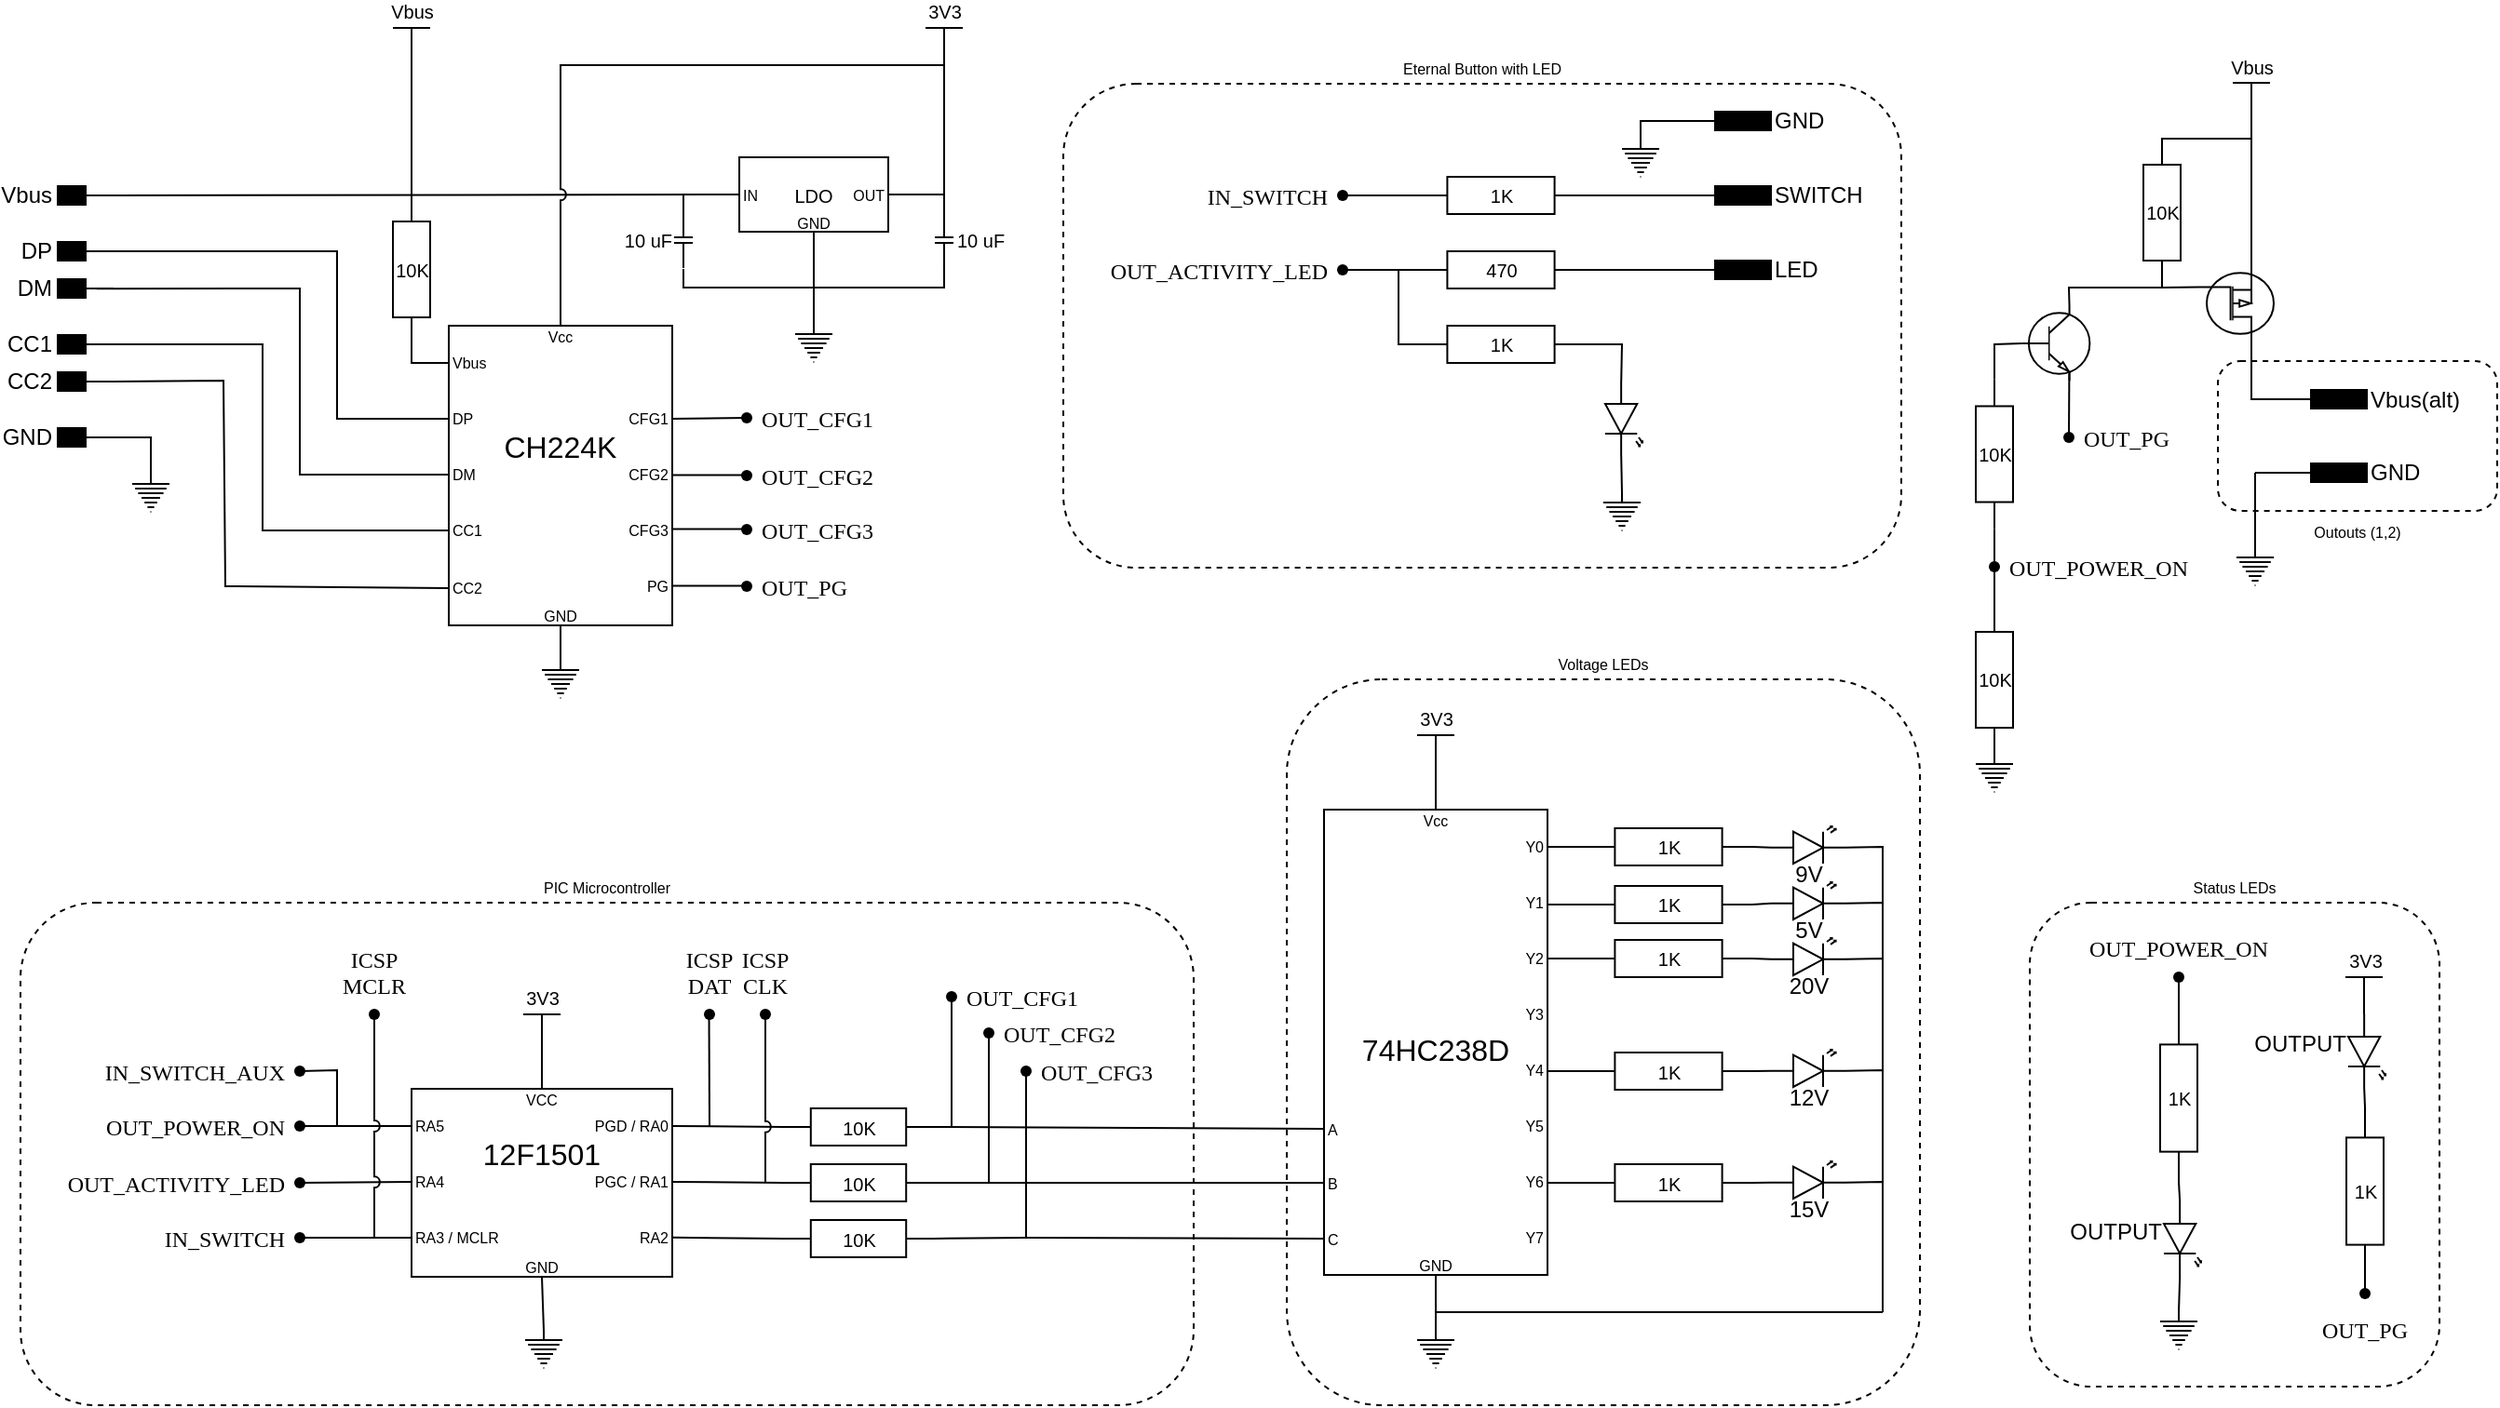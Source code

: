 <mxfile version="21.1.2" type="device">
  <diagram name="Page-1" id="7e0a89b8-554c-2b80-1dc8-d5c74ca68de4">
    <mxGraphModel dx="973" dy="654" grid="1" gridSize="10" guides="1" tooltips="1" connect="1" arrows="0" fold="1" page="1" pageScale="1" pageWidth="1400" pageHeight="850" background="none" math="0" shadow="0">
      <root>
        <mxCell id="0" />
        <mxCell id="1" parent="0" />
        <mxCell id="535iXduMLbnplIG6LAAl-162" value="Status LEDs" style="rounded=1;whiteSpace=wrap;html=1;fontSize=8;dashed=1;glass=0;fillColor=none;labelPosition=center;verticalLabelPosition=top;align=center;verticalAlign=bottom;" vertex="1" parent="1">
          <mxGeometry x="1119" y="520" width="220" height="260" as="geometry" />
        </mxCell>
        <mxCell id="535iXduMLbnplIG6LAAl-118" value="Voltage LEDs" style="rounded=1;whiteSpace=wrap;html=1;fontSize=8;dashed=1;glass=0;fillColor=none;labelPosition=center;verticalLabelPosition=top;align=center;verticalAlign=bottom;" vertex="1" parent="1">
          <mxGeometry x="720" y="400" width="340" height="390" as="geometry" />
        </mxCell>
        <mxCell id="535iXduMLbnplIG6LAAl-62" value="PIC Microcontroller" style="rounded=1;whiteSpace=wrap;html=1;fontSize=8;dashed=1;glass=0;fillColor=none;labelPosition=center;verticalLabelPosition=top;align=center;verticalAlign=bottom;" vertex="1" parent="1">
          <mxGeometry x="40" y="520" width="630" height="270" as="geometry" />
        </mxCell>
        <mxCell id="Fr98qobzcK0LU_zISkJZ-132" value="Eternal Button with LED" style="rounded=1;whiteSpace=wrap;html=1;fontSize=8;dashed=1;glass=0;fillColor=none;labelPosition=center;verticalLabelPosition=top;align=center;verticalAlign=bottom;" parent="1" vertex="1">
          <mxGeometry x="600" y="80" width="450" height="260" as="geometry" />
        </mxCell>
        <mxCell id="bEVudagYUYadB0FIOIkS-55" value="" style="group" parent="1" vertex="1" connectable="0">
          <mxGeometry x="426" y="119.5" width="80" height="40" as="geometry" />
        </mxCell>
        <mxCell id="P3dWpHHCQvJ4_OjeLRg7-33" value="" style="group" parent="bEVudagYUYadB0FIOIkS-55" vertex="1" connectable="0">
          <mxGeometry width="80" height="40" as="geometry" />
        </mxCell>
        <mxCell id="bEVudagYUYadB0FIOIkS-50" value="&lt;p style=&quot;font-size: 10px; text-align: start; margin: 0px;&quot;&gt;LDO&lt;/p&gt;" style="rounded=0;whiteSpace=wrap;html=1;fontSize=10;" parent="P3dWpHHCQvJ4_OjeLRg7-33" vertex="1">
          <mxGeometry width="80" height="40" as="geometry" />
        </mxCell>
        <mxCell id="bEVudagYUYadB0FIOIkS-52" value="IN" style="text;html=1;strokeColor=none;fillColor=none;align=left;verticalAlign=middle;whiteSpace=wrap;rounded=0;fontSize=8;" parent="P3dWpHHCQvJ4_OjeLRg7-33" vertex="1">
          <mxGeometry y="15" width="20" height="10" as="geometry" />
        </mxCell>
        <mxCell id="bEVudagYUYadB0FIOIkS-53" value="GND" style="text;html=1;strokeColor=none;fillColor=none;align=center;verticalAlign=middle;whiteSpace=wrap;rounded=0;fontSize=8;" parent="P3dWpHHCQvJ4_OjeLRg7-33" vertex="1">
          <mxGeometry x="30" y="30" width="20" height="10" as="geometry" />
        </mxCell>
        <mxCell id="bEVudagYUYadB0FIOIkS-54" value="OUT" style="text;html=1;strokeColor=none;fillColor=none;align=right;verticalAlign=middle;whiteSpace=wrap;rounded=0;fontSize=8;" parent="P3dWpHHCQvJ4_OjeLRg7-33" vertex="1">
          <mxGeometry x="60" y="15" width="20" height="10" as="geometry" />
        </mxCell>
        <mxCell id="bEVudagYUYadB0FIOIkS-290" style="edgeStyle=none;rounded=0;jumpSize=5;orthogonalLoop=1;jettySize=auto;html=1;exitX=0.5;exitY=0;exitDx=0;exitDy=0;exitPerimeter=0;entryX=0;entryY=0.5;entryDx=0;entryDy=0;entryPerimeter=0;labelBackgroundColor=none;fontSize=6;fontColor=#000000;endArrow=none;endFill=0;" parent="1" edge="1">
          <mxGeometry relative="1" as="geometry">
            <mxPoint x="500" y="190" as="targetPoint" />
          </mxGeometry>
        </mxCell>
        <mxCell id="Fr98qobzcK0LU_zISkJZ-7" style="edgeStyle=none;rounded=0;orthogonalLoop=1;jettySize=auto;html=1;exitX=0.25;exitY=0;exitDx=0;exitDy=0;fontSize=10;endArrow=none;endFill=0;entryX=1;entryY=0.5;entryDx=0;entryDy=0;entryPerimeter=0;" parent="1" edge="1" target="535iXduMLbnplIG6LAAl-6">
          <mxGeometry relative="1" as="geometry">
            <mxPoint x="406" y="99.5" as="targetPoint" />
            <mxPoint x="406" y="139.5" as="sourcePoint" />
            <Array as="points">
              <mxPoint x="396" y="139.5" />
            </Array>
          </mxGeometry>
        </mxCell>
        <mxCell id="Fr98qobzcK0LU_zISkJZ-33" style="edgeStyle=none;rounded=0;orthogonalLoop=1;jettySize=auto;html=1;fontSize=10;endArrow=none;endFill=0;entryX=0;entryY=0.5;entryDx=0;entryDy=0;" parent="1" target="bEVudagYUYadB0FIOIkS-52" edge="1">
          <mxGeometry relative="1" as="geometry">
            <mxPoint x="416" y="119.5" as="targetPoint" />
            <mxPoint x="406" y="139.5" as="sourcePoint" />
          </mxGeometry>
        </mxCell>
        <mxCell id="Fr98qobzcK0LU_zISkJZ-34" style="edgeStyle=none;rounded=0;orthogonalLoop=1;jettySize=auto;html=1;fontSize=10;endArrow=none;endFill=0;entryX=0.5;entryY=1;entryDx=0;entryDy=0;" parent="1" target="bEVudagYUYadB0FIOIkS-53" edge="1">
          <mxGeometry relative="1" as="geometry">
            <mxPoint x="466" y="169.5" as="targetPoint" />
            <mxPoint x="396" y="179.5" as="sourcePoint" />
            <Array as="points">
              <mxPoint x="396" y="189.5" />
              <mxPoint x="466" y="189.5" />
            </Array>
          </mxGeometry>
        </mxCell>
        <mxCell id="Fr98qobzcK0LU_zISkJZ-35" style="edgeStyle=none;rounded=0;orthogonalLoop=1;jettySize=auto;html=1;fontSize=10;endArrow=none;endFill=0;entryX=0.5;entryY=0;entryDx=0;entryDy=0;entryPerimeter=0;" parent="1" target="Fr98qobzcK0LU_zISkJZ-36" edge="1">
          <mxGeometry relative="1" as="geometry">
            <mxPoint x="466" y="199.5" as="targetPoint" />
            <mxPoint x="466" y="189.5" as="sourcePoint" />
          </mxGeometry>
        </mxCell>
        <mxCell id="Fr98qobzcK0LU_zISkJZ-36" value="" style="pointerEvents=1;verticalLabelPosition=bottom;shadow=0;dashed=0;align=center;html=1;verticalAlign=top;shape=mxgraph.electrical.signal_sources.protective_earth;" parent="1" vertex="1">
          <mxGeometry x="456" y="209.5" width="20" height="20" as="geometry" />
        </mxCell>
        <mxCell id="Fr98qobzcK0LU_zISkJZ-38" value="3V3" style="verticalLabelPosition=top;verticalAlign=bottom;shape=mxgraph.electrical.signal_sources.vdd;shadow=0;dashed=0;align=center;strokeWidth=1;fontSize=10;html=1;flipV=1;glass=0;fontColor=#000000;fillColor=none;" parent="1" vertex="1">
          <mxGeometry x="526" y="50" width="20" height="20" as="geometry" />
        </mxCell>
        <mxCell id="Fr98qobzcK0LU_zISkJZ-39" style="edgeStyle=none;rounded=0;orthogonalLoop=1;jettySize=auto;html=1;exitX=1;exitY=0.5;exitDx=0;exitDy=0;fontSize=10;endArrow=none;endFill=0;entryX=0.5;entryY=0;entryDx=0;entryDy=0;entryPerimeter=0;" parent="1" source="bEVudagYUYadB0FIOIkS-54" target="Fr98qobzcK0LU_zISkJZ-38" edge="1">
          <mxGeometry relative="1" as="geometry">
            <mxPoint x="416" y="119.5" as="targetPoint" />
            <mxPoint x="406" y="119.5" as="sourcePoint" />
            <Array as="points">
              <mxPoint x="536" y="139.5" />
            </Array>
          </mxGeometry>
        </mxCell>
        <mxCell id="4mTmVsrMNpadzmD0y_x2-2" value="OUT_POWER_ON" style="shape=waypoint;sketch=0;fillStyle=solid;size=6;pointerEvents=1;points=[];fillColor=none;resizable=0;rotatable=0;perimeter=centerPerimeter;snapToPoint=1;verticalAlign=middle;spacingBottom=0;spacingTop=0;fontFamily=Verdana;fontSize=12;labelPosition=left;verticalLabelPosition=middle;align=right;spacingRight=0;spacingLeft=0;spacing=-12;" parent="1" vertex="1">
          <mxGeometry x="170" y="620" width="40" height="40" as="geometry" />
        </mxCell>
        <mxCell id="Fr98qobzcK0LU_zISkJZ-47" value="" style="group" parent="1" vertex="1" connectable="0">
          <mxGeometry x="250" y="620" width="140" height="101" as="geometry" />
        </mxCell>
        <mxCell id="Fr98qobzcK0LU_zISkJZ-48" value="&lt;p style=&quot;font-size: medium; text-align: start; margin: 0px;&quot;&gt;12F1501&lt;/p&gt;" style="rounded=0;whiteSpace=wrap;html=1;fontSize=10;direction=south;spacing=2;spacingBottom=0;spacingTop=-32;" parent="Fr98qobzcK0LU_zISkJZ-47" vertex="1">
          <mxGeometry width="140" height="101" as="geometry" />
        </mxCell>
        <mxCell id="Fr98qobzcK0LU_zISkJZ-49" value="PGD / RA0" style="text;html=1;strokeColor=none;fillColor=none;align=right;verticalAlign=middle;whiteSpace=wrap;rounded=0;fontSize=8;" parent="Fr98qobzcK0LU_zISkJZ-47" vertex="1">
          <mxGeometry x="90" y="10" width="50" height="20" as="geometry" />
        </mxCell>
        <mxCell id="Fr98qobzcK0LU_zISkJZ-50" value="PGC / RA1" style="text;html=1;strokeColor=none;fillColor=none;align=right;verticalAlign=middle;whiteSpace=wrap;rounded=0;fontSize=8;" parent="Fr98qobzcK0LU_zISkJZ-47" vertex="1">
          <mxGeometry x="90" y="40" width="50" height="20" as="geometry" />
        </mxCell>
        <mxCell id="Fr98qobzcK0LU_zISkJZ-51" value="RA5" style="text;html=1;strokeColor=none;fillColor=none;align=left;verticalAlign=middle;whiteSpace=wrap;rounded=0;fontSize=8;" parent="Fr98qobzcK0LU_zISkJZ-47" vertex="1">
          <mxGeometry y="10" width="30" height="20" as="geometry" />
        </mxCell>
        <mxCell id="Fr98qobzcK0LU_zISkJZ-52" value="RA4" style="text;html=1;strokeColor=none;fillColor=none;align=left;verticalAlign=middle;whiteSpace=wrap;rounded=0;fontSize=8;" parent="Fr98qobzcK0LU_zISkJZ-47" vertex="1">
          <mxGeometry y="40" width="30" height="20" as="geometry" />
        </mxCell>
        <mxCell id="Fr98qobzcK0LU_zISkJZ-53" value="RA3 / MCLR" style="text;html=1;strokeColor=none;fillColor=none;align=left;verticalAlign=middle;whiteSpace=wrap;rounded=0;fontSize=8;" parent="Fr98qobzcK0LU_zISkJZ-47" vertex="1">
          <mxGeometry y="70" width="50" height="20" as="geometry" />
        </mxCell>
        <mxCell id="Fr98qobzcK0LU_zISkJZ-54" value="RA2" style="text;html=1;strokeColor=none;fillColor=none;align=right;verticalAlign=middle;whiteSpace=wrap;rounded=0;fontSize=8;labelPosition=center;verticalLabelPosition=middle;" parent="Fr98qobzcK0LU_zISkJZ-47" vertex="1">
          <mxGeometry x="110" y="70" width="30" height="20" as="geometry" />
        </mxCell>
        <mxCell id="Fr98qobzcK0LU_zISkJZ-55" value="GND" style="text;html=1;strokeColor=none;fillColor=none;align=center;verticalAlign=middle;whiteSpace=wrap;rounded=0;fontSize=8;" parent="Fr98qobzcK0LU_zISkJZ-47" vertex="1">
          <mxGeometry x="55" y="90" width="30" height="11" as="geometry" />
        </mxCell>
        <mxCell id="Fr98qobzcK0LU_zISkJZ-65" value="VCC" style="text;html=1;strokeColor=none;fillColor=none;align=center;verticalAlign=middle;whiteSpace=wrap;rounded=0;fontSize=8;" parent="Fr98qobzcK0LU_zISkJZ-47" vertex="1">
          <mxGeometry x="55" width="30" height="11" as="geometry" />
        </mxCell>
        <mxCell id="Fr98qobzcK0LU_zISkJZ-67" value="" style="pointerEvents=1;verticalLabelPosition=bottom;shadow=0;dashed=0;align=center;html=1;verticalAlign=top;shape=mxgraph.electrical.signal_sources.protective_earth;" parent="1" vertex="1">
          <mxGeometry x="311" y="750" width="20" height="20" as="geometry" />
        </mxCell>
        <mxCell id="Fr98qobzcK0LU_zISkJZ-69" style="edgeStyle=none;rounded=0;orthogonalLoop=1;jettySize=auto;html=1;exitX=0.5;exitY=1;exitDx=0;exitDy=0;fontSize=10;endArrow=none;endFill=0;entryX=0.5;entryY=0;entryDx=0;entryDy=0;entryPerimeter=0;" parent="1" source="Fr98qobzcK0LU_zISkJZ-55" target="Fr98qobzcK0LU_zISkJZ-67" edge="1">
          <mxGeometry relative="1" as="geometry">
            <mxPoint x="350" y="310" as="targetPoint" />
            <mxPoint x="350" y="350" as="sourcePoint" />
          </mxGeometry>
        </mxCell>
        <mxCell id="Fr98qobzcK0LU_zISkJZ-70" value="3V3" style="verticalLabelPosition=top;verticalAlign=bottom;shape=mxgraph.electrical.signal_sources.vdd;shadow=0;dashed=0;align=center;strokeWidth=1;fontSize=10;html=1;flipV=1;glass=0;fontColor=#000000;fillColor=none;" parent="1" vertex="1">
          <mxGeometry x="310" y="580" width="20" height="20" as="geometry" />
        </mxCell>
        <mxCell id="Fr98qobzcK0LU_zISkJZ-71" style="edgeStyle=none;rounded=0;orthogonalLoop=1;jettySize=auto;html=1;exitX=0.5;exitY=0;exitDx=0;exitDy=0;fontSize=10;endArrow=none;endFill=0;entryX=0.5;entryY=0;entryDx=0;entryDy=0;exitPerimeter=0;" parent="1" source="Fr98qobzcK0LU_zISkJZ-70" target="Fr98qobzcK0LU_zISkJZ-65" edge="1">
          <mxGeometry relative="1" as="geometry">
            <mxPoint x="331" y="760" as="targetPoint" />
            <mxPoint x="330" y="731" as="sourcePoint" />
          </mxGeometry>
        </mxCell>
        <mxCell id="Fr98qobzcK0LU_zISkJZ-72" value="OUT_ACTIVITY_LED" style="shape=waypoint;sketch=0;fillStyle=solid;size=6;pointerEvents=1;points=[];fillColor=none;resizable=0;rotatable=0;perimeter=centerPerimeter;snapToPoint=1;verticalAlign=middle;spacingBottom=0;spacingTop=0;fontFamily=Verdana;fontSize=12;labelPosition=left;verticalLabelPosition=middle;align=right;spacingRight=0;spacingLeft=0;spacing=-12;" parent="1" vertex="1">
          <mxGeometry x="170" y="650.5" width="40" height="40" as="geometry" />
        </mxCell>
        <mxCell id="Fr98qobzcK0LU_zISkJZ-73" value="IN_SWITCH" style="shape=waypoint;sketch=0;fillStyle=solid;size=6;pointerEvents=1;points=[];fillColor=none;resizable=0;rotatable=0;perimeter=centerPerimeter;snapToPoint=1;verticalAlign=middle;spacingBottom=0;spacingTop=0;fontFamily=Verdana;fontSize=12;labelPosition=left;verticalLabelPosition=middle;align=right;spacingRight=0;spacingLeft=0;spacing=-12;" parent="1" vertex="1">
          <mxGeometry x="170" y="680" width="40" height="40" as="geometry" />
        </mxCell>
        <mxCell id="Fr98qobzcK0LU_zISkJZ-74" style="edgeStyle=none;rounded=0;orthogonalLoop=1;jettySize=auto;html=1;fontSize=10;endArrow=none;endFill=0;entryX=0;entryY=0.5;entryDx=0;entryDy=0;" parent="1" source="4mTmVsrMNpadzmD0y_x2-2" target="Fr98qobzcK0LU_zISkJZ-51" edge="1">
          <mxGeometry relative="1" as="geometry">
            <mxPoint x="330" y="630" as="targetPoint" />
            <mxPoint x="330" y="610" as="sourcePoint" />
          </mxGeometry>
        </mxCell>
        <mxCell id="Fr98qobzcK0LU_zISkJZ-75" style="edgeStyle=none;rounded=0;orthogonalLoop=1;jettySize=auto;html=1;fontSize=10;endArrow=none;endFill=0;entryX=0;entryY=0.5;entryDx=0;entryDy=0;exitX=0.437;exitY=0.469;exitDx=0;exitDy=0;exitPerimeter=0;" parent="1" source="Fr98qobzcK0LU_zISkJZ-72" target="Fr98qobzcK0LU_zISkJZ-52" edge="1">
          <mxGeometry relative="1" as="geometry">
            <mxPoint x="260" y="650" as="targetPoint" />
            <mxPoint x="220" y="650" as="sourcePoint" />
          </mxGeometry>
        </mxCell>
        <mxCell id="Fr98qobzcK0LU_zISkJZ-76" style="edgeStyle=none;rounded=0;orthogonalLoop=1;jettySize=auto;html=1;fontSize=10;endArrow=none;endFill=0;entryX=0;entryY=0.5;entryDx=0;entryDy=0;exitX=0.563;exitY=0.485;exitDx=0;exitDy=0;exitPerimeter=0;" parent="1" source="Fr98qobzcK0LU_zISkJZ-73" target="Fr98qobzcK0LU_zISkJZ-53" edge="1">
          <mxGeometry relative="1" as="geometry">
            <mxPoint x="260" y="680" as="targetPoint" />
            <mxPoint x="220" y="681" as="sourcePoint" />
          </mxGeometry>
        </mxCell>
        <mxCell id="Fr98qobzcK0LU_zISkJZ-77" value="OUT_CFG1" style="shape=waypoint;sketch=0;fillStyle=solid;size=6;pointerEvents=1;points=[];fillColor=none;resizable=0;rotatable=0;perimeter=centerPerimeter;snapToPoint=1;verticalAlign=middle;spacingBottom=0;spacingTop=0;fontFamily=Verdana;fontSize=12;labelPosition=right;verticalLabelPosition=middle;align=left;spacingRight=0;spacingLeft=0;spacing=-12;" parent="1" vertex="1">
          <mxGeometry x="520" y="550.5" width="40" height="40" as="geometry" />
        </mxCell>
        <mxCell id="Fr98qobzcK0LU_zISkJZ-78" value="OUT_CFG2" style="shape=waypoint;sketch=0;fillStyle=solid;size=6;pointerEvents=1;points=[];fillColor=none;resizable=0;rotatable=0;perimeter=centerPerimeter;snapToPoint=1;verticalAlign=middle;spacingBottom=0;spacingTop=0;fontFamily=Verdana;fontSize=12;labelPosition=right;verticalLabelPosition=middle;align=left;spacingRight=0;spacingLeft=0;spacing=-12;" parent="1" vertex="1">
          <mxGeometry x="540" y="570" width="40" height="40" as="geometry" />
        </mxCell>
        <mxCell id="Fr98qobzcK0LU_zISkJZ-79" value="OUT_CFG3" style="shape=waypoint;sketch=0;fillStyle=solid;size=6;pointerEvents=1;points=[];fillColor=none;resizable=0;rotatable=0;perimeter=centerPerimeter;snapToPoint=1;verticalAlign=middle;spacingBottom=0;spacingTop=0;fontFamily=Verdana;fontSize=12;labelPosition=right;verticalLabelPosition=middle;align=left;spacingRight=0;spacingLeft=0;spacing=-12;" parent="1" vertex="1">
          <mxGeometry x="560" y="590.5" width="40" height="40" as="geometry" />
        </mxCell>
        <mxCell id="Fr98qobzcK0LU_zISkJZ-80" style="edgeStyle=none;rounded=0;orthogonalLoop=1;jettySize=auto;html=1;fontSize=10;endArrow=none;endFill=0;entryX=1;entryY=0.5;entryDx=0;entryDy=0;exitX=0.563;exitY=0.485;exitDx=0;exitDy=0;exitPerimeter=0;entryPerimeter=0;" parent="1" edge="1" target="535iXduMLbnplIG6LAAl-47">
          <mxGeometry relative="1" as="geometry">
            <mxPoint x="430" y="699.86" as="targetPoint" />
            <mxPoint x="390" y="699.86" as="sourcePoint" />
          </mxGeometry>
        </mxCell>
        <mxCell id="Fr98qobzcK0LU_zISkJZ-134" value="10 uF" style="pointerEvents=1;verticalLabelPosition=middle;shadow=0;dashed=0;align=left;html=1;verticalAlign=middle;shape=mxgraph.electrical.capacitors.capacitor_1;fontSize=10;labelPosition=right;direction=north;spacing=2;spacingTop=0;spacingBottom=0;" parent="1" vertex="1">
          <mxGeometry x="531" y="149" width="10" height="30" as="geometry" />
        </mxCell>
        <mxCell id="Fr98qobzcK0LU_zISkJZ-135" style="edgeStyle=none;rounded=0;orthogonalLoop=1;jettySize=auto;html=1;fontSize=10;endArrow=none;endFill=0;entryX=0.075;entryY=0.498;entryDx=0;entryDy=0;entryPerimeter=0;" parent="1" target="Fr98qobzcK0LU_zISkJZ-134" edge="1">
          <mxGeometry relative="1" as="geometry">
            <mxPoint x="536" y="179.5" as="targetPoint" />
            <mxPoint x="466" y="189.5" as="sourcePoint" />
            <Array as="points">
              <mxPoint x="536" y="189.5" />
            </Array>
          </mxGeometry>
        </mxCell>
        <mxCell id="Fr98qobzcK0LU_zISkJZ-136" style="edgeStyle=none;rounded=0;orthogonalLoop=1;jettySize=auto;html=1;exitX=1;exitY=0.5;exitDx=0;exitDy=0;fontSize=10;endArrow=none;endFill=0;exitPerimeter=0;" parent="1" source="Fr98qobzcK0LU_zISkJZ-134" edge="1">
          <mxGeometry relative="1" as="geometry">
            <mxPoint x="536" y="139.5" as="targetPoint" />
            <mxPoint x="516" y="149.5" as="sourcePoint" />
            <Array as="points" />
          </mxGeometry>
        </mxCell>
        <mxCell id="Fr98qobzcK0LU_zISkJZ-85" value="LED" style="verticalLabelPosition=middle;shadow=0;dashed=0;align=left;fillColor=strokeColor;html=1;verticalAlign=middle;strokeWidth=1;shape=mxgraph.electrical.miscellaneous.mf_contact_2;labelPosition=right;" parent="1" vertex="1">
          <mxGeometry x="920" y="175" width="60" height="10" as="geometry" />
        </mxCell>
        <mxCell id="Fr98qobzcK0LU_zISkJZ-116" value="OUT_ACTIVITY_LED" style="shape=waypoint;sketch=0;fillStyle=solid;size=6;pointerEvents=1;points=[];fillColor=none;resizable=0;rotatable=0;perimeter=centerPerimeter;snapToPoint=1;verticalAlign=middle;spacingBottom=0;spacingTop=0;fontFamily=Verdana;fontSize=12;labelPosition=left;verticalLabelPosition=middle;align=right;spacingRight=0;spacingLeft=0;spacing=-12;" parent="1" vertex="1">
          <mxGeometry x="730" y="160" width="40" height="40" as="geometry" />
        </mxCell>
        <mxCell id="Fr98qobzcK0LU_zISkJZ-117" value="470" style="pointerEvents=1;verticalLabelPosition=middle;shadow=0;dashed=0;align=center;html=1;verticalAlign=middle;shape=mxgraph.electrical.resistors.resistor_1;fontSize=10;labelPosition=center;" parent="1" vertex="1">
          <mxGeometry x="790" y="170" width="90" height="20" as="geometry" />
        </mxCell>
        <mxCell id="Fr98qobzcK0LU_zISkJZ-118" value="1K" style="pointerEvents=1;verticalLabelPosition=middle;shadow=0;dashed=0;align=center;html=1;verticalAlign=middle;shape=mxgraph.electrical.resistors.resistor_1;fontSize=10;labelPosition=center;" parent="1" vertex="1">
          <mxGeometry x="790" y="210" width="90" height="20" as="geometry" />
        </mxCell>
        <mxCell id="Fr98qobzcK0LU_zISkJZ-119" style="edgeStyle=none;rounded=0;orthogonalLoop=1;jettySize=auto;html=1;fontSize=10;endArrow=none;endFill=0;exitX=0;exitY=0.5;exitDx=0;exitDy=0;exitPerimeter=0;" parent="1" source="Fr98qobzcK0LU_zISkJZ-117" target="Fr98qobzcK0LU_zISkJZ-116" edge="1">
          <mxGeometry relative="1" as="geometry">
            <mxPoint x="710" y="220.5" as="targetPoint" />
            <mxPoint x="790" y="219.5" as="sourcePoint" />
          </mxGeometry>
        </mxCell>
        <mxCell id="Fr98qobzcK0LU_zISkJZ-120" style="edgeStyle=none;rounded=0;orthogonalLoop=1;jettySize=auto;html=1;fontSize=10;endArrow=none;endFill=0;exitX=0;exitY=0.5;exitDx=0;exitDy=0;exitPerimeter=0;" parent="1" source="Fr98qobzcK0LU_zISkJZ-127" edge="1" target="535iXduMLbnplIG6LAAl-57">
          <mxGeometry relative="1" as="geometry">
            <mxPoint x="750" y="140" as="targetPoint" />
            <mxPoint x="810" y="145" as="sourcePoint" />
          </mxGeometry>
        </mxCell>
        <mxCell id="Fr98qobzcK0LU_zISkJZ-121" style="edgeStyle=none;rounded=0;orthogonalLoop=1;jettySize=auto;html=1;fontSize=10;endArrow=none;endFill=0;exitX=0;exitY=0.5;exitDx=0;exitDy=0;exitPerimeter=0;" parent="1" source="Fr98qobzcK0LU_zISkJZ-118" edge="1">
          <mxGeometry relative="1" as="geometry">
            <mxPoint x="780" y="180" as="targetPoint" />
            <mxPoint x="820" y="160" as="sourcePoint" />
            <Array as="points">
              <mxPoint x="780" y="220" />
            </Array>
          </mxGeometry>
        </mxCell>
        <mxCell id="Fr98qobzcK0LU_zISkJZ-122" value="" style="verticalLabelPosition=bottom;shadow=0;dashed=0;align=center;html=1;verticalAlign=top;shape=mxgraph.electrical.opto_electronics.led_2;pointerEvents=1;direction=south;" parent="1" vertex="1">
          <mxGeometry x="891" y="240" width="20" height="40" as="geometry" />
        </mxCell>
        <mxCell id="Fr98qobzcK0LU_zISkJZ-123" value="" style="pointerEvents=1;verticalLabelPosition=bottom;shadow=0;dashed=0;align=center;html=1;verticalAlign=top;shape=mxgraph.electrical.signal_sources.protective_earth;" parent="1" vertex="1">
          <mxGeometry x="890" y="300" width="20" height="20" as="geometry" />
        </mxCell>
        <mxCell id="Fr98qobzcK0LU_zISkJZ-124" style="edgeStyle=none;rounded=0;orthogonalLoop=1;jettySize=auto;html=1;fontSize=10;endArrow=none;endFill=0;exitX=1;exitY=0.5;exitDx=0;exitDy=0;exitPerimeter=0;entryX=0;entryY=0.57;entryDx=0;entryDy=0;entryPerimeter=0;" parent="1" source="Fr98qobzcK0LU_zISkJZ-118" target="Fr98qobzcK0LU_zISkJZ-122" edge="1">
          <mxGeometry relative="1" as="geometry">
            <mxPoint x="900" y="220" as="targetPoint" />
            <mxPoint x="930" y="230" as="sourcePoint" />
            <Array as="points">
              <mxPoint x="900" y="220" />
            </Array>
          </mxGeometry>
        </mxCell>
        <mxCell id="Fr98qobzcK0LU_zISkJZ-125" style="edgeStyle=none;rounded=0;orthogonalLoop=1;jettySize=auto;html=1;fontSize=10;endArrow=none;endFill=0;exitX=1;exitY=0.57;exitDx=0;exitDy=0;exitPerimeter=0;entryX=0.5;entryY=0;entryDx=0;entryDy=0;entryPerimeter=0;" parent="1" source="Fr98qobzcK0LU_zISkJZ-122" target="Fr98qobzcK0LU_zISkJZ-123" edge="1">
          <mxGeometry relative="1" as="geometry">
            <mxPoint x="910" y="230" as="targetPoint" />
            <mxPoint x="890" y="230" as="sourcePoint" />
          </mxGeometry>
        </mxCell>
        <mxCell id="Fr98qobzcK0LU_zISkJZ-126" style="edgeStyle=none;rounded=0;orthogonalLoop=1;jettySize=auto;html=1;fontSize=10;endArrow=none;endFill=0;entryX=1;entryY=0.5;entryDx=0;entryDy=0;entryPerimeter=0;" parent="1" target="Fr98qobzcK0LU_zISkJZ-117" edge="1">
          <mxGeometry relative="1" as="geometry">
            <mxPoint x="740" y="161" as="targetPoint" />
            <mxPoint x="920" y="180" as="sourcePoint" />
          </mxGeometry>
        </mxCell>
        <mxCell id="Fr98qobzcK0LU_zISkJZ-127" value="SWITCH" style="verticalLabelPosition=middle;shadow=0;dashed=0;align=left;fillColor=strokeColor;html=1;verticalAlign=middle;strokeWidth=1;shape=mxgraph.electrical.miscellaneous.mf_contact_2;labelPosition=right;" parent="1" vertex="1">
          <mxGeometry x="920" y="135" width="60" height="10" as="geometry" />
        </mxCell>
        <mxCell id="Fr98qobzcK0LU_zISkJZ-128" value="GND" style="verticalLabelPosition=middle;shadow=0;dashed=0;align=left;fillColor=strokeColor;html=1;verticalAlign=middle;strokeWidth=1;shape=mxgraph.electrical.miscellaneous.mf_contact_2;labelPosition=right;" parent="1" vertex="1">
          <mxGeometry x="920" y="95" width="60" height="10" as="geometry" />
        </mxCell>
        <mxCell id="Fr98qobzcK0LU_zISkJZ-129" value="IN_SWITCH" style="shape=waypoint;sketch=0;fillStyle=solid;size=6;pointerEvents=1;points=[];fillColor=none;resizable=0;rotatable=0;perimeter=centerPerimeter;snapToPoint=1;verticalAlign=middle;spacingBottom=0;spacingTop=0;fontFamily=Verdana;fontSize=12;labelPosition=left;verticalLabelPosition=middle;align=right;spacingRight=0;spacingLeft=0;spacing=-12;" parent="1" vertex="1">
          <mxGeometry x="730" y="120" width="40" height="40" as="geometry" />
        </mxCell>
        <mxCell id="Fr98qobzcK0LU_zISkJZ-130" value="" style="pointerEvents=1;verticalLabelPosition=bottom;shadow=0;dashed=0;align=center;html=1;verticalAlign=top;shape=mxgraph.electrical.signal_sources.protective_earth;" parent="1" vertex="1">
          <mxGeometry x="900" y="110" width="20" height="20" as="geometry" />
        </mxCell>
        <mxCell id="Fr98qobzcK0LU_zISkJZ-131" style="edgeStyle=none;rounded=0;orthogonalLoop=1;jettySize=auto;html=1;fontSize=10;endArrow=none;endFill=0;entryX=0.5;entryY=0;entryDx=0;entryDy=0;entryPerimeter=0;exitX=0;exitY=0.5;exitDx=0;exitDy=0;exitPerimeter=0;" parent="1" source="Fr98qobzcK0LU_zISkJZ-128" target="Fr98qobzcK0LU_zISkJZ-130" edge="1">
          <mxGeometry relative="1" as="geometry">
            <mxPoint x="740" y="156" as="targetPoint" />
            <mxPoint x="820" y="155" as="sourcePoint" />
            <Array as="points">
              <mxPoint x="910" y="100" />
            </Array>
          </mxGeometry>
        </mxCell>
        <mxCell id="_KS72kJeJMdXlC_sL613-3" value="Vbus" style="verticalLabelPosition=middle;shadow=0;dashed=0;align=right;fillColor=strokeColor;html=1;verticalAlign=middle;strokeWidth=1;shape=mxgraph.electrical.miscellaneous.mf_contact_2;labelPosition=left;direction=west;spacingLeft=0;spacingRight=2;" parent="1" vertex="1">
          <mxGeometry x="60" y="135" width="30" height="10" as="geometry" />
        </mxCell>
        <mxCell id="535iXduMLbnplIG6LAAl-1" value="DM" style="verticalLabelPosition=middle;shadow=0;dashed=0;align=right;fillColor=strokeColor;html=1;verticalAlign=middle;strokeWidth=1;shape=mxgraph.electrical.miscellaneous.mf_contact_2;labelPosition=left;direction=west;spacingRight=2;" vertex="1" parent="1">
          <mxGeometry x="60" y="185" width="30" height="10" as="geometry" />
        </mxCell>
        <mxCell id="535iXduMLbnplIG6LAAl-2" value="DP" style="verticalLabelPosition=middle;shadow=0;dashed=0;align=right;fillColor=strokeColor;html=1;verticalAlign=middle;strokeWidth=1;shape=mxgraph.electrical.miscellaneous.mf_contact_2;labelPosition=left;direction=west;spacingRight=2;" vertex="1" parent="1">
          <mxGeometry x="60" y="165" width="30" height="10" as="geometry" />
        </mxCell>
        <mxCell id="535iXduMLbnplIG6LAAl-3" value="CC2" style="verticalLabelPosition=middle;shadow=0;dashed=0;align=right;fillColor=strokeColor;html=1;verticalAlign=middle;strokeWidth=1;shape=mxgraph.electrical.miscellaneous.mf_contact_2;labelPosition=left;direction=west;spacingRight=2;" vertex="1" parent="1">
          <mxGeometry x="60" y="235" width="30" height="10" as="geometry" />
        </mxCell>
        <mxCell id="535iXduMLbnplIG6LAAl-4" value="CC1" style="verticalLabelPosition=middle;shadow=0;dashed=0;align=right;fillColor=strokeColor;html=1;verticalAlign=middle;strokeWidth=1;shape=mxgraph.electrical.miscellaneous.mf_contact_2;labelPosition=left;direction=west;spacingRight=2;" vertex="1" parent="1">
          <mxGeometry x="60" y="215" width="30" height="10" as="geometry" />
        </mxCell>
        <mxCell id="535iXduMLbnplIG6LAAl-5" value="GND" style="verticalLabelPosition=middle;shadow=0;dashed=0;align=right;fillColor=strokeColor;html=1;verticalAlign=middle;strokeWidth=1;shape=mxgraph.electrical.miscellaneous.mf_contact_2;labelPosition=left;direction=west;spacingRight=2;" vertex="1" parent="1">
          <mxGeometry x="60" y="265" width="30" height="10" as="geometry" />
        </mxCell>
        <mxCell id="535iXduMLbnplIG6LAAl-6" value="10 uF" style="pointerEvents=1;verticalLabelPosition=middle;shadow=0;dashed=0;align=right;html=1;verticalAlign=middle;shape=mxgraph.electrical.capacitors.capacitor_1;fontSize=10;labelPosition=left;direction=north;spacing=2;spacingTop=0;spacingBottom=0;" vertex="1" parent="1">
          <mxGeometry x="391" y="149" width="10" height="30" as="geometry" />
        </mxCell>
        <mxCell id="535iXduMLbnplIG6LAAl-7" value="" style="pointerEvents=1;verticalLabelPosition=bottom;shadow=0;dashed=0;align=center;html=1;verticalAlign=top;shape=mxgraph.electrical.signal_sources.protective_earth;" vertex="1" parent="1">
          <mxGeometry x="100" y="290" width="20" height="20" as="geometry" />
        </mxCell>
        <mxCell id="535iXduMLbnplIG6LAAl-9" style="edgeStyle=none;rounded=0;orthogonalLoop=1;jettySize=auto;html=1;fontSize=10;endArrow=none;endFill=0;exitX=0.5;exitY=0;exitDx=0;exitDy=0;exitPerimeter=0;entryX=0;entryY=0.5;entryDx=0;entryDy=0;entryPerimeter=0;" edge="1" parent="1" source="535iXduMLbnplIG6LAAl-7" target="535iXduMLbnplIG6LAAl-5">
          <mxGeometry relative="1" as="geometry">
            <mxPoint x="150" y="260" as="targetPoint" />
            <mxPoint x="200" y="310" as="sourcePoint" />
            <Array as="points">
              <mxPoint x="110" y="270" />
            </Array>
          </mxGeometry>
        </mxCell>
        <mxCell id="535iXduMLbnplIG6LAAl-10" style="edgeStyle=none;rounded=0;orthogonalLoop=1;jettySize=auto;html=1;fontSize=10;endArrow=none;endFill=0;entryX=0;entryY=0.5;entryDx=0;entryDy=0;entryPerimeter=0;exitX=0;exitY=0.5;exitDx=0;exitDy=0;" edge="1" parent="1" source="bEVudagYUYadB0FIOIkS-52" target="_KS72kJeJMdXlC_sL613-3">
          <mxGeometry relative="1" as="geometry">
            <mxPoint x="150" y="260" as="targetPoint" />
            <mxPoint x="200" y="310" as="sourcePoint" />
            <Array as="points" />
          </mxGeometry>
        </mxCell>
        <mxCell id="535iXduMLbnplIG6LAAl-25" value="" style="group" vertex="1" connectable="0" parent="1">
          <mxGeometry x="270" y="210" width="120" height="161" as="geometry" />
        </mxCell>
        <mxCell id="535iXduMLbnplIG6LAAl-14" value="&lt;p style=&quot;font-size: medium; text-align: start; margin: 0px;&quot;&gt;CH224K&lt;/p&gt;" style="rounded=0;whiteSpace=wrap;html=1;fontSize=10;direction=south;spacing=2;spacingBottom=32;" vertex="1" parent="535iXduMLbnplIG6LAAl-25">
          <mxGeometry width="120" height="161" as="geometry" />
        </mxCell>
        <mxCell id="535iXduMLbnplIG6LAAl-15" value="CFG1" style="text;html=1;strokeColor=none;fillColor=none;align=right;verticalAlign=middle;whiteSpace=wrap;rounded=0;fontSize=8;" vertex="1" parent="535iXduMLbnplIG6LAAl-25">
          <mxGeometry x="90" y="40" width="30" height="20" as="geometry" />
        </mxCell>
        <mxCell id="535iXduMLbnplIG6LAAl-16" value="CFG2" style="text;html=1;strokeColor=none;fillColor=none;align=right;verticalAlign=middle;whiteSpace=wrap;rounded=0;fontSize=8;" vertex="1" parent="535iXduMLbnplIG6LAAl-25">
          <mxGeometry x="90" y="70" width="30" height="20" as="geometry" />
        </mxCell>
        <mxCell id="535iXduMLbnplIG6LAAl-17" value="Vbus" style="text;html=1;strokeColor=none;fillColor=none;align=left;verticalAlign=middle;whiteSpace=wrap;rounded=0;fontSize=8;" vertex="1" parent="535iXduMLbnplIG6LAAl-25">
          <mxGeometry y="10" width="30" height="20" as="geometry" />
        </mxCell>
        <mxCell id="535iXduMLbnplIG6LAAl-18" value="DP" style="text;html=1;strokeColor=none;fillColor=none;align=left;verticalAlign=middle;whiteSpace=wrap;rounded=0;fontSize=8;" vertex="1" parent="535iXduMLbnplIG6LAAl-25">
          <mxGeometry y="40" width="30" height="20" as="geometry" />
        </mxCell>
        <mxCell id="535iXduMLbnplIG6LAAl-19" value="DM" style="text;html=1;strokeColor=none;fillColor=none;align=left;verticalAlign=middle;whiteSpace=wrap;rounded=0;fontSize=8;" vertex="1" parent="535iXduMLbnplIG6LAAl-25">
          <mxGeometry y="70" width="30" height="20" as="geometry" />
        </mxCell>
        <mxCell id="535iXduMLbnplIG6LAAl-20" value="CFG3" style="text;html=1;strokeColor=none;fillColor=none;align=right;verticalAlign=middle;whiteSpace=wrap;rounded=0;fontSize=8;labelPosition=center;verticalLabelPosition=middle;" vertex="1" parent="535iXduMLbnplIG6LAAl-25">
          <mxGeometry x="90" y="100" width="30" height="20" as="geometry" />
        </mxCell>
        <mxCell id="535iXduMLbnplIG6LAAl-21" value="GND" style="text;html=1;strokeColor=none;fillColor=none;align=center;verticalAlign=middle;whiteSpace=wrap;rounded=0;fontSize=8;" vertex="1" parent="535iXduMLbnplIG6LAAl-25">
          <mxGeometry x="45" y="150" width="30" height="11" as="geometry" />
        </mxCell>
        <mxCell id="535iXduMLbnplIG6LAAl-22" value="Vcc" style="text;html=1;strokeColor=none;fillColor=none;align=center;verticalAlign=middle;whiteSpace=wrap;rounded=0;fontSize=8;" vertex="1" parent="535iXduMLbnplIG6LAAl-25">
          <mxGeometry x="45" width="30" height="11" as="geometry" />
        </mxCell>
        <mxCell id="535iXduMLbnplIG6LAAl-23" value="CC1" style="text;html=1;strokeColor=none;fillColor=none;align=left;verticalAlign=middle;whiteSpace=wrap;rounded=0;fontSize=8;" vertex="1" parent="535iXduMLbnplIG6LAAl-25">
          <mxGeometry y="100" width="30" height="20" as="geometry" />
        </mxCell>
        <mxCell id="535iXduMLbnplIG6LAAl-24" value="CC2" style="text;html=1;strokeColor=none;fillColor=none;align=left;verticalAlign=middle;whiteSpace=wrap;rounded=0;fontSize=8;" vertex="1" parent="535iXduMLbnplIG6LAAl-25">
          <mxGeometry y="131" width="30" height="20" as="geometry" />
        </mxCell>
        <mxCell id="535iXduMLbnplIG6LAAl-119" value="PG" style="text;html=1;strokeColor=none;fillColor=none;align=right;verticalAlign=middle;whiteSpace=wrap;rounded=0;fontSize=8;labelPosition=center;verticalLabelPosition=middle;" vertex="1" parent="535iXduMLbnplIG6LAAl-25">
          <mxGeometry x="90" y="130" width="30" height="20" as="geometry" />
        </mxCell>
        <mxCell id="535iXduMLbnplIG6LAAl-26" value="10K" style="pointerEvents=1;verticalLabelPosition=middle;shadow=0;dashed=0;align=center;html=1;verticalAlign=middle;shape=mxgraph.electrical.resistors.resistor_1;fontSize=10;labelPosition=center;direction=south;" vertex="1" parent="1">
          <mxGeometry x="240" y="139.5" width="20" height="80.5" as="geometry" />
        </mxCell>
        <mxCell id="535iXduMLbnplIG6LAAl-27" style="edgeStyle=none;rounded=0;orthogonalLoop=1;jettySize=auto;html=1;fontSize=10;endArrow=none;endFill=0;exitX=0;exitY=0.5;exitDx=0;exitDy=0;entryX=1;entryY=0.5;entryDx=0;entryDy=0;entryPerimeter=0;" edge="1" parent="1" source="535iXduMLbnplIG6LAAl-17" target="535iXduMLbnplIG6LAAl-26">
          <mxGeometry relative="1" as="geometry">
            <mxPoint x="231" y="89.5" as="targetPoint" />
            <mxPoint x="281" y="139.5" as="sourcePoint" />
            <Array as="points">
              <mxPoint x="250" y="230" />
            </Array>
          </mxGeometry>
        </mxCell>
        <mxCell id="535iXduMLbnplIG6LAAl-28" style="edgeStyle=none;rounded=0;orthogonalLoop=1;jettySize=auto;html=1;fontSize=10;endArrow=none;endFill=0;exitX=0.5;exitY=0;exitDx=0;exitDy=0;entryX=0.5;entryY=0;entryDx=0;entryDy=0;entryPerimeter=0;jumpStyle=arc;" edge="1" parent="1" source="535iXduMLbnplIG6LAAl-22" target="Fr98qobzcK0LU_zISkJZ-38">
          <mxGeometry relative="1" as="geometry">
            <mxPoint x="330" y="150" as="targetPoint" />
            <mxPoint x="281" y="139.5" as="sourcePoint" />
            <Array as="points">
              <mxPoint x="330" y="70" />
            </Array>
          </mxGeometry>
        </mxCell>
        <mxCell id="535iXduMLbnplIG6LAAl-31" style="edgeStyle=none;rounded=0;orthogonalLoop=1;jettySize=auto;html=1;fontSize=10;endArrow=none;endFill=0;exitX=0.5;exitY=0;exitDx=0;exitDy=0;exitPerimeter=0;entryX=0.5;entryY=1;entryDx=0;entryDy=0;" edge="1" parent="1" source="535iXduMLbnplIG6LAAl-36" target="535iXduMLbnplIG6LAAl-21">
          <mxGeometry relative="1" as="geometry">
            <mxPoint x="221" y="89.5" as="targetPoint" />
            <mxPoint x="280" y="90" as="sourcePoint" />
            <Array as="points" />
          </mxGeometry>
        </mxCell>
        <mxCell id="535iXduMLbnplIG6LAAl-32" style="edgeStyle=none;rounded=0;orthogonalLoop=1;jettySize=auto;html=1;fontSize=10;endArrow=none;endFill=0;entryX=0;entryY=0.5;entryDx=0;entryDy=0;entryPerimeter=0;exitX=0;exitY=0.5;exitDx=0;exitDy=0;" edge="1" parent="1" source="535iXduMLbnplIG6LAAl-18" target="535iXduMLbnplIG6LAAl-2">
          <mxGeometry relative="1" as="geometry">
            <mxPoint x="181" y="260" as="targetPoint" />
            <mxPoint x="240" y="260.5" as="sourcePoint" />
            <Array as="points">
              <mxPoint x="210" y="260" />
              <mxPoint x="210" y="170" />
            </Array>
          </mxGeometry>
        </mxCell>
        <mxCell id="535iXduMLbnplIG6LAAl-33" style="edgeStyle=none;rounded=0;orthogonalLoop=1;jettySize=auto;html=1;fontSize=10;endArrow=none;endFill=0;exitX=0;exitY=0.5;exitDx=0;exitDy=0;entryX=0.303;entryY=0.492;entryDx=0;entryDy=0;entryPerimeter=0;" edge="1" parent="1" source="535iXduMLbnplIG6LAAl-19" target="535iXduMLbnplIG6LAAl-1">
          <mxGeometry relative="1" as="geometry">
            <mxPoint x="90" y="189.75" as="targetPoint" />
            <mxPoint x="149" y="190.25" as="sourcePoint" />
            <Array as="points">
              <mxPoint x="190" y="290" />
              <mxPoint x="190" y="190" />
            </Array>
          </mxGeometry>
        </mxCell>
        <mxCell id="535iXduMLbnplIG6LAAl-34" style="edgeStyle=none;rounded=0;orthogonalLoop=1;jettySize=auto;html=1;fontSize=10;endArrow=none;endFill=0;exitX=0;exitY=0.5;exitDx=0;exitDy=0;entryX=0.303;entryY=0.492;entryDx=0;entryDy=0;entryPerimeter=0;" edge="1" parent="1" source="535iXduMLbnplIG6LAAl-23">
          <mxGeometry relative="1" as="geometry">
            <mxPoint x="81" y="220" as="targetPoint" />
            <mxPoint x="260" y="320" as="sourcePoint" />
            <Array as="points">
              <mxPoint x="170" y="320" />
              <mxPoint x="170" y="220" />
            </Array>
          </mxGeometry>
        </mxCell>
        <mxCell id="535iXduMLbnplIG6LAAl-35" style="edgeStyle=none;rounded=0;orthogonalLoop=1;jettySize=auto;html=1;fontSize=10;endArrow=none;endFill=0;exitX=0;exitY=0.5;exitDx=0;exitDy=0;entryX=0;entryY=0.5;entryDx=0;entryDy=0;entryPerimeter=0;" edge="1" parent="1" source="535iXduMLbnplIG6LAAl-24" target="535iXduMLbnplIG6LAAl-3">
          <mxGeometry relative="1" as="geometry">
            <mxPoint x="60" y="239.5" as="targetPoint" />
            <mxPoint x="239" y="339.5" as="sourcePoint" />
            <Array as="points">
              <mxPoint x="150" y="350" />
              <mxPoint x="149" y="239.5" />
            </Array>
          </mxGeometry>
        </mxCell>
        <mxCell id="535iXduMLbnplIG6LAAl-36" value="" style="pointerEvents=1;verticalLabelPosition=bottom;shadow=0;dashed=0;align=center;html=1;verticalAlign=top;shape=mxgraph.electrical.signal_sources.protective_earth;" vertex="1" parent="1">
          <mxGeometry x="320" y="390" width="20" height="20" as="geometry" />
        </mxCell>
        <mxCell id="535iXduMLbnplIG6LAAl-37" value="OUT_CFG1" style="shape=waypoint;sketch=0;fillStyle=solid;size=6;pointerEvents=1;points=[];fillColor=none;resizable=0;rotatable=0;perimeter=centerPerimeter;snapToPoint=1;verticalAlign=middle;spacingBottom=0;spacingTop=0;fontFamily=Verdana;fontSize=12;labelPosition=right;verticalLabelPosition=middle;align=left;spacingRight=0;spacingLeft=0;spacing=-12;" vertex="1" parent="1">
          <mxGeometry x="410" y="239.5" width="40" height="40" as="geometry" />
        </mxCell>
        <mxCell id="535iXduMLbnplIG6LAAl-38" style="edgeStyle=none;rounded=0;orthogonalLoop=1;jettySize=auto;html=1;fontSize=10;endArrow=none;endFill=0;exitX=0.395;exitY=0.475;exitDx=0;exitDy=0;exitPerimeter=0;entryX=1;entryY=0.5;entryDx=0;entryDy=0;" edge="1" parent="1" source="535iXduMLbnplIG6LAAl-37" target="535iXduMLbnplIG6LAAl-15">
          <mxGeometry relative="1" as="geometry">
            <mxPoint x="221" y="89.5" as="targetPoint" />
            <mxPoint x="280" y="90" as="sourcePoint" />
            <Array as="points" />
          </mxGeometry>
        </mxCell>
        <mxCell id="535iXduMLbnplIG6LAAl-39" value="OUT_CFG2" style="shape=waypoint;sketch=0;fillStyle=solid;size=6;pointerEvents=1;points=[];fillColor=none;resizable=0;rotatable=0;perimeter=centerPerimeter;snapToPoint=1;verticalAlign=middle;spacingBottom=0;spacingTop=0;fontFamily=Verdana;fontSize=12;labelPosition=right;verticalLabelPosition=middle;align=left;spacingRight=0;spacingLeft=0;spacing=-12;" vertex="1" parent="1">
          <mxGeometry x="410" y="270.5" width="40" height="40" as="geometry" />
        </mxCell>
        <mxCell id="535iXduMLbnplIG6LAAl-40" value="OUT_CFG3" style="shape=waypoint;sketch=0;fillStyle=solid;size=6;pointerEvents=1;points=[];fillColor=none;resizable=0;rotatable=0;perimeter=centerPerimeter;snapToPoint=1;verticalAlign=middle;spacingBottom=0;spacingTop=0;fontFamily=Verdana;fontSize=12;labelPosition=right;verticalLabelPosition=middle;align=left;spacingRight=0;spacingLeft=0;spacing=-12;" vertex="1" parent="1">
          <mxGeometry x="410" y="299.5" width="40" height="40" as="geometry" />
        </mxCell>
        <mxCell id="535iXduMLbnplIG6LAAl-41" style="edgeStyle=none;rounded=0;orthogonalLoop=1;jettySize=auto;html=1;fontSize=10;endArrow=none;endFill=0;exitX=0.395;exitY=0.475;exitDx=0;exitDy=0;exitPerimeter=0;entryX=1;entryY=0.5;entryDx=0;entryDy=0;" edge="1" parent="1">
          <mxGeometry relative="1" as="geometry">
            <mxPoint x="390" y="290.29" as="targetPoint" />
            <mxPoint x="430" y="290.29" as="sourcePoint" />
            <Array as="points" />
          </mxGeometry>
        </mxCell>
        <mxCell id="535iXduMLbnplIG6LAAl-42" style="edgeStyle=none;rounded=0;orthogonalLoop=1;jettySize=auto;html=1;fontSize=10;endArrow=none;endFill=0;exitX=0.395;exitY=0.475;exitDx=0;exitDy=0;exitPerimeter=0;entryX=1;entryY=0.5;entryDx=0;entryDy=0;" edge="1" parent="1">
          <mxGeometry relative="1" as="geometry">
            <mxPoint x="390" y="319.29" as="targetPoint" />
            <mxPoint x="430" y="319.29" as="sourcePoint" />
            <Array as="points" />
          </mxGeometry>
        </mxCell>
        <mxCell id="535iXduMLbnplIG6LAAl-43" value="10K" style="pointerEvents=1;verticalLabelPosition=middle;shadow=0;dashed=0;align=center;html=1;verticalAlign=middle;shape=mxgraph.electrical.resistors.resistor_1;fontSize=10;labelPosition=center;direction=west;" vertex="1" parent="1">
          <mxGeometry x="450" y="630.5" width="80" height="20" as="geometry" />
        </mxCell>
        <mxCell id="535iXduMLbnplIG6LAAl-44" style="edgeStyle=none;rounded=0;orthogonalLoop=1;jettySize=auto;html=1;fontSize=10;endArrow=none;endFill=0;entryX=1;entryY=0.5;entryDx=0;entryDy=0;exitX=1;exitY=0.5;exitDx=0;exitDy=0;entryPerimeter=0;" edge="1" parent="1" source="Fr98qobzcK0LU_zISkJZ-49" target="535iXduMLbnplIG6LAAl-43">
          <mxGeometry relative="1" as="geometry">
            <mxPoint x="440" y="709.86" as="targetPoint" />
            <mxPoint x="400" y="709.86" as="sourcePoint" />
          </mxGeometry>
        </mxCell>
        <mxCell id="535iXduMLbnplIG6LAAl-45" style="edgeStyle=none;rounded=0;orthogonalLoop=1;jettySize=auto;html=1;fontSize=10;endArrow=none;endFill=0;" edge="1" parent="1" target="Fr98qobzcK0LU_zISkJZ-77">
          <mxGeometry relative="1" as="geometry">
            <mxPoint x="560" y="640.42" as="targetPoint" />
            <mxPoint x="540" y="640" as="sourcePoint" />
            <Array as="points">
              <mxPoint x="540" y="640" />
            </Array>
          </mxGeometry>
        </mxCell>
        <mxCell id="535iXduMLbnplIG6LAAl-46" value="10K" style="pointerEvents=1;verticalLabelPosition=middle;shadow=0;dashed=0;align=center;html=1;verticalAlign=middle;shape=mxgraph.electrical.resistors.resistor_1;fontSize=10;labelPosition=center;direction=west;" vertex="1" parent="1">
          <mxGeometry x="450" y="660.5" width="80" height="20" as="geometry" />
        </mxCell>
        <mxCell id="535iXduMLbnplIG6LAAl-47" value="10K" style="pointerEvents=1;verticalLabelPosition=middle;shadow=0;dashed=0;align=center;html=1;verticalAlign=middle;shape=mxgraph.electrical.resistors.resistor_1;fontSize=10;labelPosition=center;direction=west;" vertex="1" parent="1">
          <mxGeometry x="450" y="690.5" width="80" height="20" as="geometry" />
        </mxCell>
        <mxCell id="535iXduMLbnplIG6LAAl-48" style="edgeStyle=none;rounded=0;orthogonalLoop=1;jettySize=auto;html=1;fontSize=10;endArrow=none;endFill=0;entryX=1;entryY=0.5;entryDx=0;entryDy=0;exitX=1;exitY=0.5;exitDx=0;exitDy=0;exitPerimeter=0;" edge="1" parent="1" source="535iXduMLbnplIG6LAAl-46" target="Fr98qobzcK0LU_zISkJZ-50">
          <mxGeometry relative="1" as="geometry">
            <mxPoint x="420" y="650" as="targetPoint" />
            <mxPoint x="400" y="650" as="sourcePoint" />
          </mxGeometry>
        </mxCell>
        <mxCell id="535iXduMLbnplIG6LAAl-49" style="edgeStyle=none;rounded=0;orthogonalLoop=1;jettySize=auto;html=1;fontSize=10;endArrow=none;endFill=0;" edge="1" parent="1" source="Fr98qobzcK0LU_zISkJZ-78">
          <mxGeometry relative="1" as="geometry">
            <mxPoint x="560" y="670" as="targetPoint" />
            <mxPoint x="470" y="680.5" as="sourcePoint" />
            <Array as="points">
              <mxPoint x="560" y="670" />
            </Array>
          </mxGeometry>
        </mxCell>
        <mxCell id="535iXduMLbnplIG6LAAl-50" style="edgeStyle=none;rounded=0;orthogonalLoop=1;jettySize=auto;html=1;fontSize=10;endArrow=none;endFill=0;entryX=0;entryY=0.5;entryDx=0;entryDy=0;entryPerimeter=0;exitX=0;exitY=0.5;exitDx=0;exitDy=0;" edge="1" parent="1" source="535iXduMLbnplIG6LAAl-69" target="535iXduMLbnplIG6LAAl-47">
          <mxGeometry relative="1" as="geometry">
            <mxPoint x="540" y="700.5" as="targetPoint" />
            <mxPoint x="570" y="680.5" as="sourcePoint" />
            <Array as="points">
              <mxPoint x="580" y="700" />
            </Array>
          </mxGeometry>
        </mxCell>
        <mxCell id="535iXduMLbnplIG6LAAl-51" value="ICSP&#xa;DAT" style="shape=waypoint;sketch=0;fillStyle=solid;size=6;pointerEvents=1;points=[];fillColor=none;resizable=0;rotatable=0;perimeter=centerPerimeter;snapToPoint=1;verticalAlign=bottom;spacingBottom=0;spacingTop=0;fontFamily=Verdana;fontSize=12;labelPosition=center;verticalLabelPosition=top;align=center;spacingRight=0;spacingLeft=0;spacing=-12;" vertex="1" parent="1">
          <mxGeometry x="390" y="560" width="40" height="40" as="geometry" />
        </mxCell>
        <mxCell id="535iXduMLbnplIG6LAAl-52" value="ICSP&#xa;CLK" style="shape=waypoint;sketch=0;fillStyle=solid;size=6;pointerEvents=1;points=[];fillColor=none;resizable=0;rotatable=0;perimeter=centerPerimeter;snapToPoint=1;verticalAlign=bottom;spacingBottom=0;spacingTop=0;fontFamily=Verdana;fontSize=12;labelPosition=center;verticalLabelPosition=top;align=center;spacingRight=0;spacingLeft=0;spacing=-12;" vertex="1" parent="1">
          <mxGeometry x="420" y="560" width="40" height="40" as="geometry" />
        </mxCell>
        <mxCell id="535iXduMLbnplIG6LAAl-53" style="edgeStyle=none;rounded=0;orthogonalLoop=1;jettySize=auto;html=1;fontSize=10;endArrow=none;endFill=0;jumpStyle=arc;" edge="1" parent="1" target="535iXduMLbnplIG6LAAl-52">
          <mxGeometry relative="1" as="geometry">
            <mxPoint x="420" y="709.86" as="targetPoint" />
            <mxPoint x="440" y="670" as="sourcePoint" />
          </mxGeometry>
        </mxCell>
        <mxCell id="535iXduMLbnplIG6LAAl-54" style="edgeStyle=none;rounded=0;orthogonalLoop=1;jettySize=auto;html=1;fontSize=10;endArrow=none;endFill=0;" edge="1" parent="1">
          <mxGeometry relative="1" as="geometry">
            <mxPoint x="409.75" y="580" as="targetPoint" />
            <mxPoint x="410" y="640" as="sourcePoint" />
          </mxGeometry>
        </mxCell>
        <mxCell id="535iXduMLbnplIG6LAAl-55" value="ICSP&#xa;MCLR" style="shape=waypoint;sketch=0;fillStyle=solid;size=6;pointerEvents=1;points=[];fillColor=none;resizable=0;rotatable=0;perimeter=centerPerimeter;snapToPoint=1;verticalAlign=bottom;spacingBottom=0;spacingTop=0;fontFamily=Verdana;fontSize=12;labelPosition=center;verticalLabelPosition=top;align=center;spacingRight=0;spacingLeft=0;spacing=-12;" vertex="1" parent="1">
          <mxGeometry x="210" y="560" width="40" height="40" as="geometry" />
        </mxCell>
        <mxCell id="535iXduMLbnplIG6LAAl-56" style="edgeStyle=none;rounded=0;orthogonalLoop=1;jettySize=auto;html=1;fontSize=10;endArrow=none;endFill=0;jumpStyle=arc;" edge="1" parent="1" source="535iXduMLbnplIG6LAAl-55">
          <mxGeometry relative="1" as="geometry">
            <mxPoint x="230" y="700" as="targetPoint" />
            <mxPoint x="410" y="709.86" as="sourcePoint" />
          </mxGeometry>
        </mxCell>
        <mxCell id="535iXduMLbnplIG6LAAl-57" value="1K" style="pointerEvents=1;verticalLabelPosition=middle;shadow=0;dashed=0;align=center;html=1;verticalAlign=middle;shape=mxgraph.electrical.resistors.resistor_1;fontSize=10;labelPosition=center;" vertex="1" parent="1">
          <mxGeometry x="790" y="130" width="90" height="20" as="geometry" />
        </mxCell>
        <mxCell id="535iXduMLbnplIG6LAAl-58" style="edgeStyle=none;rounded=0;orthogonalLoop=1;jettySize=auto;html=1;fontSize=10;endArrow=none;endFill=0;entryX=0;entryY=0.5;entryDx=0;entryDy=0;entryPerimeter=0;" edge="1" parent="1" source="Fr98qobzcK0LU_zISkJZ-129" target="535iXduMLbnplIG6LAAl-57">
          <mxGeometry relative="1" as="geometry">
            <mxPoint x="890" y="150" as="targetPoint" />
            <mxPoint x="930" y="150" as="sourcePoint" />
          </mxGeometry>
        </mxCell>
        <mxCell id="535iXduMLbnplIG6LAAl-60" value="IN_SWITCH_AUX" style="shape=waypoint;sketch=0;fillStyle=solid;size=6;pointerEvents=1;points=[];fillColor=none;resizable=0;rotatable=0;perimeter=centerPerimeter;snapToPoint=1;verticalAlign=middle;spacingBottom=0;spacingTop=0;fontFamily=Verdana;fontSize=12;labelPosition=left;verticalLabelPosition=middle;align=right;spacingRight=0;spacingLeft=0;spacing=-12;" vertex="1" parent="1">
          <mxGeometry x="170" y="590.5" width="40" height="40" as="geometry" />
        </mxCell>
        <mxCell id="535iXduMLbnplIG6LAAl-61" style="edgeStyle=none;rounded=0;orthogonalLoop=1;jettySize=auto;html=1;fontSize=10;endArrow=none;endFill=0;exitX=0.557;exitY=0.55;exitDx=0;exitDy=0;exitPerimeter=0;" edge="1" parent="1" source="535iXduMLbnplIG6LAAl-60">
          <mxGeometry relative="1" as="geometry">
            <mxPoint x="210" y="640" as="targetPoint" />
            <mxPoint x="180" y="650" as="sourcePoint" />
            <Array as="points">
              <mxPoint x="210" y="610" />
            </Array>
          </mxGeometry>
        </mxCell>
        <mxCell id="535iXduMLbnplIG6LAAl-84" style="edgeStyle=none;rounded=0;orthogonalLoop=1;jettySize=auto;html=1;fontSize=10;endArrow=none;endFill=0;entryX=0.481;entryY=0.61;entryDx=0;entryDy=0;entryPerimeter=0;" edge="1" parent="1" target="Fr98qobzcK0LU_zISkJZ-79">
          <mxGeometry relative="1" as="geometry">
            <mxPoint x="590" y="550.5" as="targetPoint" />
            <mxPoint x="580" y="700" as="sourcePoint" />
          </mxGeometry>
        </mxCell>
        <mxCell id="535iXduMLbnplIG6LAAl-85" style="edgeStyle=none;rounded=0;orthogonalLoop=1;jettySize=auto;html=1;fontSize=10;endArrow=none;endFill=0;entryX=0;entryY=0.5;entryDx=0;entryDy=0;exitX=0;exitY=0.5;exitDx=0;exitDy=0;exitPerimeter=0;" edge="1" parent="1" source="535iXduMLbnplIG6LAAl-46" target="535iXduMLbnplIG6LAAl-68">
          <mxGeometry relative="1" as="geometry">
            <mxPoint x="600" y="560.5" as="targetPoint" />
            <mxPoint x="580" y="560.58" as="sourcePoint" />
          </mxGeometry>
        </mxCell>
        <mxCell id="535iXduMLbnplIG6LAAl-86" style="edgeStyle=none;rounded=0;orthogonalLoop=1;jettySize=auto;html=1;fontSize=10;endArrow=none;endFill=0;entryX=0;entryY=0.5;entryDx=0;entryDy=0;exitX=0;exitY=0.5;exitDx=0;exitDy=0;exitPerimeter=0;" edge="1" parent="1" source="535iXduMLbnplIG6LAAl-43" target="535iXduMLbnplIG6LAAl-73">
          <mxGeometry relative="1" as="geometry">
            <mxPoint x="610" y="570.5" as="targetPoint" />
            <mxPoint x="590" y="570.58" as="sourcePoint" />
          </mxGeometry>
        </mxCell>
        <mxCell id="535iXduMLbnplIG6LAAl-87" value="9V" style="verticalLabelPosition=bottom;shadow=0;dashed=0;align=center;html=1;verticalAlign=top;shape=mxgraph.electrical.opto_electronics.led_2;pointerEvents=1;direction=east;spacingBottom=0;spacingTop=-8;" vertex="1" parent="1">
          <mxGeometry x="980" y="479" width="40" height="20" as="geometry" />
        </mxCell>
        <mxCell id="535iXduMLbnplIG6LAAl-88" value="1K" style="pointerEvents=1;verticalLabelPosition=middle;shadow=0;dashed=0;align=center;html=1;verticalAlign=middle;shape=mxgraph.electrical.resistors.resistor_1;fontSize=10;labelPosition=center;" vertex="1" parent="1">
          <mxGeometry x="880" y="480" width="90" height="20" as="geometry" />
        </mxCell>
        <mxCell id="535iXduMLbnplIG6LAAl-89" style="edgeStyle=none;rounded=0;orthogonalLoop=1;jettySize=auto;html=1;fontSize=10;endArrow=none;endFill=0;exitX=0;exitY=0.57;exitDx=0;exitDy=0;exitPerimeter=0;entryX=1;entryY=0.5;entryDx=0;entryDy=0;entryPerimeter=0;" edge="1" parent="1" source="535iXduMLbnplIG6LAAl-87" target="535iXduMLbnplIG6LAAl-88">
          <mxGeometry relative="1" as="geometry">
            <mxPoint x="921" y="530" as="targetPoint" />
            <mxPoint x="980" y="530.5" as="sourcePoint" />
            <Array as="points" />
          </mxGeometry>
        </mxCell>
        <mxCell id="535iXduMLbnplIG6LAAl-91" value="5V" style="verticalLabelPosition=bottom;shadow=0;dashed=0;align=center;html=1;verticalAlign=top;shape=mxgraph.electrical.opto_electronics.led_2;pointerEvents=1;direction=east;spacingBottom=0;spacingTop=-8;" vertex="1" parent="1">
          <mxGeometry x="980" y="509" width="40" height="20" as="geometry" />
        </mxCell>
        <mxCell id="535iXduMLbnplIG6LAAl-92" value="1K" style="pointerEvents=1;verticalLabelPosition=middle;shadow=0;dashed=0;align=center;html=1;verticalAlign=middle;shape=mxgraph.electrical.resistors.resistor_1;fontSize=10;labelPosition=center;" vertex="1" parent="1">
          <mxGeometry x="880" y="511" width="90" height="20" as="geometry" />
        </mxCell>
        <mxCell id="535iXduMLbnplIG6LAAl-93" style="edgeStyle=none;rounded=0;orthogonalLoop=1;jettySize=auto;html=1;fontSize=10;endArrow=none;endFill=0;exitX=0;exitY=0.57;exitDx=0;exitDy=0;exitPerimeter=0;entryX=1;entryY=0.5;entryDx=0;entryDy=0;entryPerimeter=0;" edge="1" parent="1" source="535iXduMLbnplIG6LAAl-91" target="535iXduMLbnplIG6LAAl-92">
          <mxGeometry relative="1" as="geometry">
            <mxPoint x="921" y="561" as="targetPoint" />
            <mxPoint x="980" y="561.5" as="sourcePoint" />
            <Array as="points" />
          </mxGeometry>
        </mxCell>
        <mxCell id="535iXduMLbnplIG6LAAl-95" value="12V" style="verticalLabelPosition=bottom;shadow=0;dashed=0;align=center;html=1;verticalAlign=top;shape=mxgraph.electrical.opto_electronics.led_2;pointerEvents=1;direction=east;spacingBottom=0;spacingTop=-8;" vertex="1" parent="1">
          <mxGeometry x="980" y="599" width="40" height="20" as="geometry" />
        </mxCell>
        <mxCell id="535iXduMLbnplIG6LAAl-96" value="1K" style="pointerEvents=1;verticalLabelPosition=middle;shadow=0;dashed=0;align=center;html=1;verticalAlign=middle;shape=mxgraph.electrical.resistors.resistor_1;fontSize=10;labelPosition=center;" vertex="1" parent="1">
          <mxGeometry x="880" y="600.5" width="90" height="20" as="geometry" />
        </mxCell>
        <mxCell id="535iXduMLbnplIG6LAAl-97" style="edgeStyle=none;rounded=0;orthogonalLoop=1;jettySize=auto;html=1;fontSize=10;endArrow=none;endFill=0;exitX=0;exitY=0.57;exitDx=0;exitDy=0;exitPerimeter=0;entryX=1;entryY=0.5;entryDx=0;entryDy=0;entryPerimeter=0;" edge="1" parent="1" source="535iXduMLbnplIG6LAAl-95" target="535iXduMLbnplIG6LAAl-96">
          <mxGeometry relative="1" as="geometry">
            <mxPoint x="921" y="650.5" as="targetPoint" />
            <mxPoint x="980" y="651" as="sourcePoint" />
            <Array as="points" />
          </mxGeometry>
        </mxCell>
        <mxCell id="535iXduMLbnplIG6LAAl-99" value="15V" style="verticalLabelPosition=bottom;shadow=0;dashed=0;align=center;html=1;verticalAlign=top;shape=mxgraph.electrical.opto_electronics.led_2;pointerEvents=1;direction=east;spacingBottom=0;spacingTop=-8;" vertex="1" parent="1">
          <mxGeometry x="980" y="659" width="40" height="20" as="geometry" />
        </mxCell>
        <mxCell id="535iXduMLbnplIG6LAAl-100" value="1K" style="pointerEvents=1;verticalLabelPosition=middle;shadow=0;dashed=0;align=center;html=1;verticalAlign=middle;shape=mxgraph.electrical.resistors.resistor_1;fontSize=10;labelPosition=center;" vertex="1" parent="1">
          <mxGeometry x="880" y="660.5" width="90" height="20" as="geometry" />
        </mxCell>
        <mxCell id="535iXduMLbnplIG6LAAl-101" style="edgeStyle=none;rounded=0;orthogonalLoop=1;jettySize=auto;html=1;fontSize=10;endArrow=none;endFill=0;exitX=0;exitY=0.57;exitDx=0;exitDy=0;exitPerimeter=0;entryX=1;entryY=0.5;entryDx=0;entryDy=0;entryPerimeter=0;" edge="1" parent="1" source="535iXduMLbnplIG6LAAl-99" target="535iXduMLbnplIG6LAAl-100">
          <mxGeometry relative="1" as="geometry">
            <mxPoint x="921" y="710.5" as="targetPoint" />
            <mxPoint x="980" y="711" as="sourcePoint" />
            <Array as="points" />
          </mxGeometry>
        </mxCell>
        <mxCell id="535iXduMLbnplIG6LAAl-103" value="" style="group" vertex="1" connectable="0" parent="1">
          <mxGeometry x="740" y="470" width="120" height="250" as="geometry" />
        </mxCell>
        <mxCell id="535iXduMLbnplIG6LAAl-94" style="edgeStyle=none;rounded=0;orthogonalLoop=1;jettySize=auto;html=1;fontSize=10;endArrow=none;endFill=0;exitX=0;exitY=0.5;exitDx=0;exitDy=0;exitPerimeter=0;entryX=1;entryY=0.5;entryDx=0;entryDy=0;" edge="1" parent="535iXduMLbnplIG6LAAl-103" source="535iXduMLbnplIG6LAAl-92">
          <mxGeometry relative="1" as="geometry">
            <mxPoint x="120" y="51" as="targetPoint" />
            <mxPoint x="60" y="-48.5" as="sourcePoint" />
            <Array as="points" />
          </mxGeometry>
        </mxCell>
        <mxCell id="535iXduMLbnplIG6LAAl-98" style="edgeStyle=none;rounded=0;orthogonalLoop=1;jettySize=auto;html=1;fontSize=10;endArrow=none;endFill=0;exitX=0;exitY=0.5;exitDx=0;exitDy=0;exitPerimeter=0;entryX=1;entryY=0.5;entryDx=0;entryDy=0;" edge="1" parent="535iXduMLbnplIG6LAAl-103" source="535iXduMLbnplIG6LAAl-96">
          <mxGeometry relative="1" as="geometry">
            <mxPoint x="120" y="140.5" as="targetPoint" />
            <mxPoint x="60" y="41" as="sourcePoint" />
            <Array as="points" />
          </mxGeometry>
        </mxCell>
        <mxCell id="535iXduMLbnplIG6LAAl-102" style="edgeStyle=none;rounded=0;orthogonalLoop=1;jettySize=auto;html=1;fontSize=10;endArrow=none;endFill=0;exitX=0;exitY=0.5;exitDx=0;exitDy=0;exitPerimeter=0;entryX=1;entryY=0.5;entryDx=0;entryDy=0;" edge="1" parent="535iXduMLbnplIG6LAAl-103" source="535iXduMLbnplIG6LAAl-100">
          <mxGeometry relative="1" as="geometry">
            <mxPoint x="120" y="200.5" as="targetPoint" />
            <mxPoint x="60" y="101" as="sourcePoint" />
            <Array as="points" />
          </mxGeometry>
        </mxCell>
        <mxCell id="535iXduMLbnplIG6LAAl-64" value="&lt;p style=&quot;font-size: medium; text-align: start; margin: 0px;&quot;&gt;74HC238D&lt;/p&gt;" style="rounded=0;whiteSpace=wrap;html=1;fontSize=10;direction=south;spacing=2;spacingBottom=-8;" vertex="1" parent="535iXduMLbnplIG6LAAl-103">
          <mxGeometry width="120" height="250" as="geometry" />
        </mxCell>
        <mxCell id="535iXduMLbnplIG6LAAl-65" value="Y1" style="text;html=1;strokeColor=none;fillColor=none;align=right;verticalAlign=middle;whiteSpace=wrap;rounded=0;fontSize=8;" vertex="1" parent="535iXduMLbnplIG6LAAl-103">
          <mxGeometry x="90" y="40" width="30" height="20" as="geometry" />
        </mxCell>
        <mxCell id="535iXduMLbnplIG6LAAl-66" value="Y2" style="text;html=1;strokeColor=none;fillColor=none;align=right;verticalAlign=middle;whiteSpace=wrap;rounded=0;fontSize=8;" vertex="1" parent="535iXduMLbnplIG6LAAl-103">
          <mxGeometry x="90" y="70" width="30" height="20" as="geometry" />
        </mxCell>
        <mxCell id="535iXduMLbnplIG6LAAl-68" value="B" style="text;html=1;strokeColor=none;fillColor=none;align=left;verticalAlign=middle;whiteSpace=wrap;rounded=0;fontSize=8;" vertex="1" parent="535iXduMLbnplIG6LAAl-103">
          <mxGeometry y="190.5" width="30" height="20" as="geometry" />
        </mxCell>
        <mxCell id="535iXduMLbnplIG6LAAl-69" value="C" style="text;html=1;strokeColor=none;fillColor=none;align=left;verticalAlign=middle;whiteSpace=wrap;rounded=0;fontSize=8;" vertex="1" parent="535iXduMLbnplIG6LAAl-103">
          <mxGeometry y="220.5" width="30" height="20" as="geometry" />
        </mxCell>
        <mxCell id="535iXduMLbnplIG6LAAl-70" value="Y3" style="text;html=1;strokeColor=none;fillColor=none;align=right;verticalAlign=middle;whiteSpace=wrap;rounded=0;fontSize=8;labelPosition=center;verticalLabelPosition=middle;" vertex="1" parent="535iXduMLbnplIG6LAAl-103">
          <mxGeometry x="90" y="100" width="30" height="20" as="geometry" />
        </mxCell>
        <mxCell id="535iXduMLbnplIG6LAAl-71" value="GND" style="text;html=1;strokeColor=none;fillColor=none;align=center;verticalAlign=middle;whiteSpace=wrap;rounded=0;fontSize=8;" vertex="1" parent="535iXduMLbnplIG6LAAl-103">
          <mxGeometry x="45" y="239" width="30" height="11" as="geometry" />
        </mxCell>
        <mxCell id="535iXduMLbnplIG6LAAl-72" value="Vcc" style="text;html=1;strokeColor=none;fillColor=none;align=center;verticalAlign=middle;whiteSpace=wrap;rounded=0;fontSize=8;" vertex="1" parent="535iXduMLbnplIG6LAAl-103">
          <mxGeometry x="45" width="30" height="11" as="geometry" />
        </mxCell>
        <mxCell id="535iXduMLbnplIG6LAAl-73" value="A" style="text;html=1;strokeColor=none;fillColor=none;align=left;verticalAlign=middle;whiteSpace=wrap;rounded=0;fontSize=8;" vertex="1" parent="535iXduMLbnplIG6LAAl-103">
          <mxGeometry y="161.5" width="30" height="20" as="geometry" />
        </mxCell>
        <mxCell id="535iXduMLbnplIG6LAAl-77" value="Y0" style="text;html=1;strokeColor=none;fillColor=none;align=right;verticalAlign=middle;whiteSpace=wrap;rounded=0;fontSize=8;" vertex="1" parent="535iXduMLbnplIG6LAAl-103">
          <mxGeometry x="90" y="10" width="30" height="20" as="geometry" />
        </mxCell>
        <mxCell id="535iXduMLbnplIG6LAAl-78" value="Y4" style="text;html=1;strokeColor=none;fillColor=none;align=right;verticalAlign=middle;whiteSpace=wrap;rounded=0;fontSize=8;labelPosition=center;verticalLabelPosition=middle;" vertex="1" parent="535iXduMLbnplIG6LAAl-103">
          <mxGeometry x="90" y="130" width="30" height="20" as="geometry" />
        </mxCell>
        <mxCell id="535iXduMLbnplIG6LAAl-79" value="Y5" style="text;html=1;strokeColor=none;fillColor=none;align=right;verticalAlign=middle;whiteSpace=wrap;rounded=0;fontSize=8;labelPosition=center;verticalLabelPosition=middle;" vertex="1" parent="535iXduMLbnplIG6LAAl-103">
          <mxGeometry x="90" y="160" width="30" height="20" as="geometry" />
        </mxCell>
        <mxCell id="535iXduMLbnplIG6LAAl-80" value="Y6" style="text;html=1;strokeColor=none;fillColor=none;align=right;verticalAlign=middle;whiteSpace=wrap;rounded=0;fontSize=8;labelPosition=center;verticalLabelPosition=middle;" vertex="1" parent="535iXduMLbnplIG6LAAl-103">
          <mxGeometry x="90" y="189.5" width="30" height="20" as="geometry" />
        </mxCell>
        <mxCell id="535iXduMLbnplIG6LAAl-81" value="Y7" style="text;html=1;strokeColor=none;fillColor=none;align=right;verticalAlign=middle;whiteSpace=wrap;rounded=0;fontSize=8;labelPosition=center;verticalLabelPosition=middle;" vertex="1" parent="535iXduMLbnplIG6LAAl-103">
          <mxGeometry x="90" y="220" width="30" height="20" as="geometry" />
        </mxCell>
        <mxCell id="535iXduMLbnplIG6LAAl-90" style="edgeStyle=none;rounded=0;orthogonalLoop=1;jettySize=auto;html=1;fontSize=10;endArrow=none;endFill=0;exitX=0;exitY=0.5;exitDx=0;exitDy=0;exitPerimeter=0;entryX=1;entryY=0.5;entryDx=0;entryDy=0;" edge="1" parent="1" source="535iXduMLbnplIG6LAAl-88" target="535iXduMLbnplIG6LAAl-77">
          <mxGeometry relative="1" as="geometry">
            <mxPoint x="1" y="-80" as="targetPoint" />
            <mxPoint x="60" y="-79.5" as="sourcePoint" />
            <Array as="points" />
          </mxGeometry>
        </mxCell>
        <mxCell id="535iXduMLbnplIG6LAAl-104" value="20V" style="verticalLabelPosition=bottom;shadow=0;dashed=0;align=center;html=1;verticalAlign=top;shape=mxgraph.electrical.opto_electronics.led_2;pointerEvents=1;direction=east;spacingBottom=0;spacingTop=-8;" vertex="1" parent="1">
          <mxGeometry x="980" y="539" width="40" height="20" as="geometry" />
        </mxCell>
        <mxCell id="535iXduMLbnplIG6LAAl-105" value="1K" style="pointerEvents=1;verticalLabelPosition=middle;shadow=0;dashed=0;align=center;html=1;verticalAlign=middle;shape=mxgraph.electrical.resistors.resistor_1;fontSize=10;labelPosition=center;" vertex="1" parent="1">
          <mxGeometry x="880" y="540" width="90" height="20" as="geometry" />
        </mxCell>
        <mxCell id="535iXduMLbnplIG6LAAl-106" style="edgeStyle=none;rounded=0;orthogonalLoop=1;jettySize=auto;html=1;fontSize=10;endArrow=none;endFill=0;exitX=0;exitY=0.57;exitDx=0;exitDy=0;exitPerimeter=0;entryX=1;entryY=0.5;entryDx=0;entryDy=0;entryPerimeter=0;" edge="1" parent="1" source="535iXduMLbnplIG6LAAl-104" target="535iXduMLbnplIG6LAAl-105">
          <mxGeometry relative="1" as="geometry">
            <mxPoint x="921" y="590" as="targetPoint" />
            <mxPoint x="980" y="590.5" as="sourcePoint" />
            <Array as="points" />
          </mxGeometry>
        </mxCell>
        <mxCell id="535iXduMLbnplIG6LAAl-107" style="edgeStyle=none;rounded=0;orthogonalLoop=1;jettySize=auto;html=1;fontSize=10;endArrow=none;endFill=0;exitX=0;exitY=0.5;exitDx=0;exitDy=0;exitPerimeter=0;entryX=1;entryY=0.5;entryDx=0;entryDy=0;" edge="1" parent="1" source="535iXduMLbnplIG6LAAl-105">
          <mxGeometry relative="1" as="geometry">
            <mxPoint x="860" y="550" as="targetPoint" />
            <mxPoint x="800" y="450.5" as="sourcePoint" />
            <Array as="points" />
          </mxGeometry>
        </mxCell>
        <mxCell id="535iXduMLbnplIG6LAAl-108" style="edgeStyle=none;rounded=0;orthogonalLoop=1;jettySize=auto;html=1;fontSize=10;endArrow=none;endFill=0;entryX=1;entryY=0.57;entryDx=0;entryDy=0;entryPerimeter=0;" edge="1" parent="1" target="535iXduMLbnplIG6LAAl-99">
          <mxGeometry relative="1" as="geometry">
            <mxPoint x="1020" y="670" as="targetPoint" />
            <mxPoint x="1040" y="740" as="sourcePoint" />
            <Array as="points">
              <mxPoint x="1040" y="670" />
            </Array>
          </mxGeometry>
        </mxCell>
        <mxCell id="535iXduMLbnplIG6LAAl-109" style="edgeStyle=none;rounded=0;orthogonalLoop=1;jettySize=auto;html=1;fontSize=10;endArrow=none;endFill=0;entryX=1;entryY=0.57;entryDx=0;entryDy=0;entryPerimeter=0;" edge="1" parent="1" target="535iXduMLbnplIG6LAAl-95">
          <mxGeometry relative="1" as="geometry">
            <mxPoint x="1030" y="610" as="targetPoint" />
            <mxPoint x="1040" y="670" as="sourcePoint" />
            <Array as="points">
              <mxPoint x="1040" y="610" />
            </Array>
          </mxGeometry>
        </mxCell>
        <mxCell id="535iXduMLbnplIG6LAAl-110" value="" style="pointerEvents=1;verticalLabelPosition=bottom;shadow=0;dashed=0;align=center;html=1;verticalAlign=top;shape=mxgraph.electrical.signal_sources.protective_earth;" vertex="1" parent="1">
          <mxGeometry x="790" y="750" width="20" height="20" as="geometry" />
        </mxCell>
        <mxCell id="535iXduMLbnplIG6LAAl-111" style="edgeStyle=none;rounded=0;orthogonalLoop=1;jettySize=auto;html=1;fontSize=10;endArrow=none;endFill=0;entryX=0.5;entryY=0;entryDx=0;entryDy=0;entryPerimeter=0;exitX=0.5;exitY=1;exitDx=0;exitDy=0;" edge="1" parent="1" source="535iXduMLbnplIG6LAAl-71" target="535iXduMLbnplIG6LAAl-110">
          <mxGeometry relative="1" as="geometry">
            <mxPoint x="1040" y="630.5" as="targetPoint" />
            <mxPoint x="1099" y="631" as="sourcePoint" />
            <Array as="points" />
          </mxGeometry>
        </mxCell>
        <mxCell id="535iXduMLbnplIG6LAAl-112" style="edgeStyle=none;rounded=0;orthogonalLoop=1;jettySize=auto;html=1;fontSize=10;endArrow=none;endFill=0;exitX=1;exitY=0.57;exitDx=0;exitDy=0;exitPerimeter=0;" edge="1" parent="1" source="535iXduMLbnplIG6LAAl-104">
          <mxGeometry relative="1" as="geometry">
            <mxPoint x="1040" y="610" as="targetPoint" />
            <mxPoint x="1089" y="620.75" as="sourcePoint" />
            <Array as="points">
              <mxPoint x="1040" y="550" />
            </Array>
          </mxGeometry>
        </mxCell>
        <mxCell id="535iXduMLbnplIG6LAAl-113" style="edgeStyle=none;rounded=0;orthogonalLoop=1;jettySize=auto;html=1;fontSize=10;endArrow=none;endFill=0;exitX=1;exitY=0.57;exitDx=0;exitDy=0;exitPerimeter=0;" edge="1" parent="1" source="535iXduMLbnplIG6LAAl-91">
          <mxGeometry relative="1" as="geometry">
            <mxPoint x="1040" y="550" as="targetPoint" />
            <mxPoint x="1099" y="630.75" as="sourcePoint" />
            <Array as="points">
              <mxPoint x="1040" y="520" />
            </Array>
          </mxGeometry>
        </mxCell>
        <mxCell id="535iXduMLbnplIG6LAAl-114" style="edgeStyle=none;rounded=0;orthogonalLoop=1;jettySize=auto;html=1;fontSize=10;endArrow=none;endFill=0;exitX=1;exitY=0.57;exitDx=0;exitDy=0;exitPerimeter=0;" edge="1" parent="1" source="535iXduMLbnplIG6LAAl-87">
          <mxGeometry relative="1" as="geometry">
            <mxPoint x="1040" y="520" as="targetPoint" />
            <mxPoint x="1109" y="640.75" as="sourcePoint" />
            <Array as="points">
              <mxPoint x="1040" y="490" />
            </Array>
          </mxGeometry>
        </mxCell>
        <mxCell id="535iXduMLbnplIG6LAAl-115" style="edgeStyle=none;rounded=0;orthogonalLoop=1;jettySize=auto;html=1;fontSize=10;endArrow=none;endFill=0;" edge="1" parent="1">
          <mxGeometry relative="1" as="geometry">
            <mxPoint x="800" y="740" as="targetPoint" />
            <mxPoint x="1040" y="740" as="sourcePoint" />
            <Array as="points" />
          </mxGeometry>
        </mxCell>
        <mxCell id="535iXduMLbnplIG6LAAl-116" value="3V3" style="verticalLabelPosition=top;verticalAlign=bottom;shape=mxgraph.electrical.signal_sources.vdd;shadow=0;dashed=0;align=center;strokeWidth=1;fontSize=10;html=1;flipV=1;glass=0;fontColor=#000000;fillColor=none;" vertex="1" parent="1">
          <mxGeometry x="790" y="430" width="20" height="20" as="geometry" />
        </mxCell>
        <mxCell id="535iXduMLbnplIG6LAAl-117" style="edgeStyle=none;rounded=0;orthogonalLoop=1;jettySize=auto;html=1;exitX=0.5;exitY=0;exitDx=0;exitDy=0;fontSize=10;endArrow=none;endFill=0;entryX=0.5;entryY=0;entryDx=0;entryDy=0;exitPerimeter=0;" edge="1" parent="1" source="535iXduMLbnplIG6LAAl-116">
          <mxGeometry relative="1" as="geometry">
            <mxPoint x="800" y="470" as="targetPoint" />
            <mxPoint x="810" y="581" as="sourcePoint" />
          </mxGeometry>
        </mxCell>
        <mxCell id="535iXduMLbnplIG6LAAl-120" value="OUT_PG" style="shape=waypoint;sketch=0;fillStyle=solid;size=6;pointerEvents=1;points=[];fillColor=none;resizable=0;rotatable=0;perimeter=centerPerimeter;snapToPoint=1;verticalAlign=middle;spacingBottom=0;spacingTop=0;fontFamily=Verdana;fontSize=12;labelPosition=right;verticalLabelPosition=middle;align=left;spacingRight=0;spacingLeft=0;spacing=-12;" vertex="1" parent="1">
          <mxGeometry x="410" y="330" width="40" height="40" as="geometry" />
        </mxCell>
        <mxCell id="535iXduMLbnplIG6LAAl-121" style="edgeStyle=none;rounded=0;orthogonalLoop=1;jettySize=auto;html=1;fontSize=10;endArrow=none;endFill=0;exitX=0.395;exitY=0.475;exitDx=0;exitDy=0;exitPerimeter=0;entryX=1;entryY=0.5;entryDx=0;entryDy=0;" edge="1" parent="1">
          <mxGeometry relative="1" as="geometry">
            <mxPoint x="390" y="349.81" as="targetPoint" />
            <mxPoint x="430" y="349.81" as="sourcePoint" />
            <Array as="points" />
          </mxGeometry>
        </mxCell>
        <mxCell id="535iXduMLbnplIG6LAAl-122" value="" style="verticalLabelPosition=bottom;shadow=0;dashed=0;align=center;html=1;verticalAlign=top;shape=mxgraph.electrical.transistors.npn_transistor_1;flipV=0;" vertex="1" parent="1">
          <mxGeometry x="1113" y="199.5" width="40" height="40" as="geometry" />
        </mxCell>
        <mxCell id="535iXduMLbnplIG6LAAl-123" value="" style="verticalLabelPosition=bottom;shadow=0;dashed=0;align=center;html=1;verticalAlign=top;shape=mxgraph.electrical.mosfets1.p-channel_mosfet_1;flipV=1;" vertex="1" parent="1">
          <mxGeometry x="1210" y="178" width="40" height="40" as="geometry" />
        </mxCell>
        <mxCell id="535iXduMLbnplIG6LAAl-124" value="10K" style="pointerEvents=1;verticalLabelPosition=middle;shadow=0;dashed=0;align=center;html=1;verticalAlign=middle;shape=mxgraph.electrical.resistors.resistor_1;fontSize=10;labelPosition=center;direction=south;" vertex="1" parent="1">
          <mxGeometry x="1180" y="109" width="20" height="80.5" as="geometry" />
        </mxCell>
        <mxCell id="535iXduMLbnplIG6LAAl-125" style="edgeStyle=none;rounded=0;orthogonalLoop=1;jettySize=auto;html=1;fontSize=10;endArrow=none;endFill=0;exitX=0;exitY=0.72;exitDx=0;exitDy=0;exitPerimeter=0;entryX=1;entryY=0.5;entryDx=0;entryDy=0;entryPerimeter=0;" edge="1" parent="1" source="535iXduMLbnplIG6LAAl-123" target="535iXduMLbnplIG6LAAl-124">
          <mxGeometry relative="1" as="geometry">
            <mxPoint x="1170" y="189.5" as="targetPoint" />
            <mxPoint x="940" y="139.5" as="sourcePoint" />
          </mxGeometry>
        </mxCell>
        <mxCell id="535iXduMLbnplIG6LAAl-126" value="Vbus" style="verticalLabelPosition=top;verticalAlign=bottom;shape=mxgraph.electrical.signal_sources.vdd;shadow=0;dashed=0;align=center;strokeWidth=1;fontSize=10;html=1;flipV=1;glass=0;fontColor=#000000;fillColor=none;" vertex="1" parent="1">
          <mxGeometry x="240" y="50" width="20" height="20" as="geometry" />
        </mxCell>
        <mxCell id="535iXduMLbnplIG6LAAl-127" style="edgeStyle=none;rounded=0;orthogonalLoop=1;jettySize=auto;html=1;fontSize=10;endArrow=none;endFill=0;entryX=0;entryY=0.5;entryDx=0;entryDy=0;entryPerimeter=0;exitX=0.5;exitY=0;exitDx=0;exitDy=0;exitPerimeter=0;" edge="1" parent="1" source="535iXduMLbnplIG6LAAl-126" target="535iXduMLbnplIG6LAAl-26">
          <mxGeometry relative="1" as="geometry">
            <mxPoint x="890" y="190" as="targetPoint" />
            <mxPoint x="930" y="190" as="sourcePoint" />
          </mxGeometry>
        </mxCell>
        <mxCell id="535iXduMLbnplIG6LAAl-128" value="Vbus" style="verticalLabelPosition=top;verticalAlign=bottom;shape=mxgraph.electrical.signal_sources.vdd;shadow=0;dashed=0;align=center;strokeWidth=1;fontSize=10;html=1;flipV=1;glass=0;fontColor=#000000;fillColor=none;" vertex="1" parent="1">
          <mxGeometry x="1228" y="79.5" width="20" height="20" as="geometry" />
        </mxCell>
        <mxCell id="535iXduMLbnplIG6LAAl-129" style="edgeStyle=none;rounded=0;orthogonalLoop=1;jettySize=auto;html=1;fontSize=10;endArrow=none;endFill=0;exitX=0.7;exitY=1;exitDx=0;exitDy=0;exitPerimeter=0;entryX=0.5;entryY=0;entryDx=0;entryDy=0;entryPerimeter=0;" edge="1" parent="1" source="535iXduMLbnplIG6LAAl-123" target="535iXduMLbnplIG6LAAl-128">
          <mxGeometry relative="1" as="geometry">
            <mxPoint x="1200" y="199.5" as="targetPoint" />
            <mxPoint x="1220" y="199.5" as="sourcePoint" />
          </mxGeometry>
        </mxCell>
        <mxCell id="535iXduMLbnplIG6LAAl-130" style="edgeStyle=none;rounded=0;orthogonalLoop=1;jettySize=auto;html=1;fontSize=10;endArrow=none;endFill=0;" edge="1" parent="1">
          <mxGeometry relative="1" as="geometry">
            <mxPoint x="1238" y="109.5" as="targetPoint" />
            <mxPoint x="1190" y="109.5" as="sourcePoint" />
          </mxGeometry>
        </mxCell>
        <mxCell id="535iXduMLbnplIG6LAAl-131" value="Vbus(alt)" style="verticalLabelPosition=middle;shadow=0;dashed=0;align=left;fillColor=strokeColor;html=1;verticalAlign=middle;strokeWidth=1;shape=mxgraph.electrical.miscellaneous.mf_contact_2;labelPosition=right;" vertex="1" parent="1">
          <mxGeometry x="1240" y="244.5" width="60" height="10" as="geometry" />
        </mxCell>
        <mxCell id="535iXduMLbnplIG6LAAl-132" style="edgeStyle=none;rounded=0;orthogonalLoop=1;jettySize=auto;html=1;fontSize=10;endArrow=none;endFill=0;exitX=0.7;exitY=0;exitDx=0;exitDy=0;exitPerimeter=0;entryX=0;entryY=0.5;entryDx=0;entryDy=0;entryPerimeter=0;" edge="1" parent="1" source="535iXduMLbnplIG6LAAl-123" target="535iXduMLbnplIG6LAAl-131">
          <mxGeometry relative="1" as="geometry">
            <mxPoint x="1200" y="199.5" as="targetPoint" />
            <mxPoint x="1220" y="199.5" as="sourcePoint" />
            <Array as="points">
              <mxPoint x="1238" y="249.5" />
            </Array>
          </mxGeometry>
        </mxCell>
        <mxCell id="535iXduMLbnplIG6LAAl-133" value="GND" style="verticalLabelPosition=middle;shadow=0;dashed=0;align=left;fillColor=strokeColor;html=1;verticalAlign=middle;strokeWidth=1;shape=mxgraph.electrical.miscellaneous.mf_contact_2;labelPosition=right;" vertex="1" parent="1">
          <mxGeometry x="1240" y="284" width="60" height="10" as="geometry" />
        </mxCell>
        <mxCell id="535iXduMLbnplIG6LAAl-134" value="" style="pointerEvents=1;verticalLabelPosition=bottom;shadow=0;dashed=0;align=center;html=1;verticalAlign=top;shape=mxgraph.electrical.signal_sources.protective_earth;" vertex="1" parent="1">
          <mxGeometry x="1230" y="329.5" width="20" height="20" as="geometry" />
        </mxCell>
        <mxCell id="535iXduMLbnplIG6LAAl-135" style="edgeStyle=none;rounded=0;orthogonalLoop=1;jettySize=auto;html=1;fontSize=10;endArrow=none;endFill=0;entryX=0;entryY=0.5;entryDx=0;entryDy=0;entryPerimeter=0;exitX=0.5;exitY=0;exitDx=0;exitDy=0;exitPerimeter=0;" edge="1" parent="1" source="535iXduMLbnplIG6LAAl-134" target="535iXduMLbnplIG6LAAl-133">
          <mxGeometry relative="1" as="geometry">
            <mxPoint x="900" y="139.5" as="targetPoint" />
            <mxPoint x="940" y="139.5" as="sourcePoint" />
          </mxGeometry>
        </mxCell>
        <mxCell id="535iXduMLbnplIG6LAAl-136" value="Outouts (1,2)" style="rounded=1;whiteSpace=wrap;html=1;fontSize=8;dashed=1;glass=0;fillColor=none;labelPosition=center;verticalLabelPosition=bottom;align=center;verticalAlign=top;" vertex="1" parent="1">
          <mxGeometry x="1220" y="229" width="150" height="80.5" as="geometry" />
        </mxCell>
        <mxCell id="535iXduMLbnplIG6LAAl-137" style="edgeStyle=none;rounded=0;orthogonalLoop=1;jettySize=auto;html=1;fontSize=10;endArrow=none;endFill=0;exitX=0.7;exitY=0;exitDx=0;exitDy=0;exitPerimeter=0;entryX=1;entryY=0.5;entryDx=0;entryDy=0;entryPerimeter=0;" edge="1" parent="1" source="535iXduMLbnplIG6LAAl-122" target="535iXduMLbnplIG6LAAl-124">
          <mxGeometry relative="1" as="geometry">
            <mxPoint x="1200" y="199.5" as="targetPoint" />
            <mxPoint x="1220" y="199.5" as="sourcePoint" />
            <Array as="points">
              <mxPoint x="1140" y="189.5" />
            </Array>
          </mxGeometry>
        </mxCell>
        <mxCell id="535iXduMLbnplIG6LAAl-138" value="OUT_PG" style="shape=waypoint;sketch=0;fillStyle=solid;size=6;pointerEvents=1;points=[];fillColor=none;resizable=0;rotatable=0;perimeter=centerPerimeter;snapToPoint=1;verticalAlign=middle;spacingBottom=0;spacingTop=0;fontFamily=Verdana;fontSize=12;labelPosition=right;verticalLabelPosition=middle;align=left;spacingRight=0;spacingLeft=0;spacing=-12;" vertex="1" parent="1">
          <mxGeometry x="1120" y="250" width="40" height="40" as="geometry" />
        </mxCell>
        <mxCell id="535iXduMLbnplIG6LAAl-139" style="edgeStyle=none;rounded=0;orthogonalLoop=1;jettySize=auto;html=1;fontSize=10;endArrow=none;endFill=0;entryX=0.698;entryY=0.906;entryDx=0;entryDy=0;entryPerimeter=0;" edge="1" parent="1" source="535iXduMLbnplIG6LAAl-138" target="535iXduMLbnplIG6LAAl-122">
          <mxGeometry relative="1" as="geometry">
            <mxPoint x="1150" y="139.5" as="targetPoint" />
            <mxPoint x="1220" y="199.5" as="sourcePoint" />
          </mxGeometry>
        </mxCell>
        <mxCell id="535iXduMLbnplIG6LAAl-140" value="10K" style="pointerEvents=1;verticalLabelPosition=middle;shadow=0;dashed=0;align=center;html=1;verticalAlign=middle;shape=mxgraph.electrical.resistors.resistor_1;fontSize=10;labelPosition=center;direction=south;" vertex="1" parent="1">
          <mxGeometry x="1090" y="238.75" width="20" height="80.5" as="geometry" />
        </mxCell>
        <mxCell id="535iXduMLbnplIG6LAAl-142" value="OUT_POWER_ON" style="shape=waypoint;sketch=0;fillStyle=solid;size=6;pointerEvents=1;points=[];fillColor=none;resizable=0;rotatable=0;perimeter=centerPerimeter;snapToPoint=1;verticalAlign=middle;spacingBottom=0;spacingTop=0;fontFamily=Verdana;fontSize=12;labelPosition=right;verticalLabelPosition=middle;align=left;spacingRight=0;spacingLeft=0;spacing=-12;" vertex="1" parent="1">
          <mxGeometry x="1080" y="319.5" width="40" height="40" as="geometry" />
        </mxCell>
        <mxCell id="535iXduMLbnplIG6LAAl-143" style="edgeStyle=none;rounded=0;orthogonalLoop=1;jettySize=auto;html=1;fontSize=10;endArrow=none;endFill=0;entryX=1;entryY=0.5;entryDx=0;entryDy=0;entryPerimeter=0;" edge="1" parent="1" source="535iXduMLbnplIG6LAAl-142" target="535iXduMLbnplIG6LAAl-140">
          <mxGeometry relative="1" as="geometry">
            <mxPoint x="1200" y="199.5" as="targetPoint" />
            <mxPoint x="1220" y="199.5" as="sourcePoint" />
          </mxGeometry>
        </mxCell>
        <mxCell id="535iXduMLbnplIG6LAAl-144" style="edgeStyle=none;rounded=0;orthogonalLoop=1;jettySize=auto;html=1;fontSize=10;endArrow=none;endFill=0;entryX=0;entryY=0.5;entryDx=0;entryDy=0;entryPerimeter=0;exitX=0;exitY=0.5;exitDx=0;exitDy=0;exitPerimeter=0;" edge="1" parent="1" source="535iXduMLbnplIG6LAAl-140" target="535iXduMLbnplIG6LAAl-122">
          <mxGeometry relative="1" as="geometry">
            <mxPoint x="1110" y="290.5" as="targetPoint" />
            <mxPoint x="1110" y="349.5" as="sourcePoint" />
            <Array as="points">
              <mxPoint x="1100" y="220" />
            </Array>
          </mxGeometry>
        </mxCell>
        <mxCell id="535iXduMLbnplIG6LAAl-145" value="10K" style="pointerEvents=1;verticalLabelPosition=middle;shadow=0;dashed=0;align=center;html=1;verticalAlign=middle;shape=mxgraph.electrical.resistors.resistor_1;fontSize=10;labelPosition=center;direction=south;" vertex="1" parent="1">
          <mxGeometry x="1090" y="360" width="20" height="80.5" as="geometry" />
        </mxCell>
        <mxCell id="535iXduMLbnplIG6LAAl-146" style="edgeStyle=none;rounded=0;orthogonalLoop=1;jettySize=auto;html=1;fontSize=10;endArrow=none;endFill=0;exitX=0;exitY=0.5;exitDx=0;exitDy=0;exitPerimeter=0;" edge="1" parent="1" source="535iXduMLbnplIG6LAAl-145">
          <mxGeometry relative="1" as="geometry">
            <mxPoint x="1100" y="340" as="targetPoint" />
            <mxPoint x="1110" y="350" as="sourcePoint" />
          </mxGeometry>
        </mxCell>
        <mxCell id="535iXduMLbnplIG6LAAl-147" value="" style="pointerEvents=1;verticalLabelPosition=bottom;shadow=0;dashed=0;align=center;html=1;verticalAlign=top;shape=mxgraph.electrical.signal_sources.protective_earth;" vertex="1" parent="1">
          <mxGeometry x="1090" y="440.5" width="20" height="20" as="geometry" />
        </mxCell>
        <mxCell id="535iXduMLbnplIG6LAAl-148" value="OUTPUT" style="verticalLabelPosition=middle;shadow=0;dashed=0;align=right;html=1;verticalAlign=middle;shape=mxgraph.electrical.opto_electronics.led_2;pointerEvents=1;direction=south;spacingBottom=0;spacingTop=-8;labelPosition=left;" vertex="1" parent="1">
          <mxGeometry x="1191" y="680.5" width="20" height="40" as="geometry" />
        </mxCell>
        <mxCell id="535iXduMLbnplIG6LAAl-149" value="1K" style="pointerEvents=1;verticalLabelPosition=middle;shadow=0;dashed=0;align=center;html=1;verticalAlign=middle;shape=mxgraph.electrical.resistors.resistor_1;fontSize=10;labelPosition=center;direction=south;" vertex="1" parent="1">
          <mxGeometry x="1189" y="580" width="20" height="90" as="geometry" />
        </mxCell>
        <mxCell id="535iXduMLbnplIG6LAAl-150" style="edgeStyle=none;rounded=0;orthogonalLoop=1;jettySize=auto;html=1;fontSize=10;endArrow=none;endFill=0;exitX=1;exitY=0.5;exitDx=0;exitDy=0;exitPerimeter=0;entryX=0;entryY=0.57;entryDx=0;entryDy=0;entryPerimeter=0;" edge="1" parent="1" source="535iXduMLbnplIG6LAAl-149" target="535iXduMLbnplIG6LAAl-148">
          <mxGeometry relative="1" as="geometry">
            <mxPoint x="1209" y="350" as="targetPoint" />
            <mxPoint x="1209" y="370" as="sourcePoint" />
          </mxGeometry>
        </mxCell>
        <mxCell id="535iXduMLbnplIG6LAAl-151" value="OUT_POWER_ON" style="shape=waypoint;sketch=0;fillStyle=solid;size=6;pointerEvents=1;points=[];fillColor=none;resizable=0;rotatable=0;perimeter=centerPerimeter;snapToPoint=1;verticalAlign=bottom;spacingBottom=0;spacingTop=0;fontFamily=Verdana;fontSize=12;labelPosition=center;verticalLabelPosition=top;align=center;spacingRight=0;spacingLeft=0;spacing=-12;" vertex="1" parent="1">
          <mxGeometry x="1179" y="540" width="40" height="40" as="geometry" />
        </mxCell>
        <mxCell id="535iXduMLbnplIG6LAAl-152" style="edgeStyle=none;rounded=0;orthogonalLoop=1;jettySize=auto;html=1;fontSize=10;endArrow=none;endFill=0;" edge="1" parent="1" source="535iXduMLbnplIG6LAAl-151">
          <mxGeometry relative="1" as="geometry">
            <mxPoint x="1199" y="580" as="targetPoint" />
            <mxPoint x="1209" y="680" as="sourcePoint" />
          </mxGeometry>
        </mxCell>
        <mxCell id="535iXduMLbnplIG6LAAl-153" value="" style="pointerEvents=1;verticalLabelPosition=bottom;shadow=0;dashed=0;align=center;html=1;verticalAlign=top;shape=mxgraph.electrical.signal_sources.protective_earth;" vertex="1" parent="1">
          <mxGeometry x="1189" y="740" width="20" height="20" as="geometry" />
        </mxCell>
        <mxCell id="535iXduMLbnplIG6LAAl-154" style="edgeStyle=none;rounded=0;orthogonalLoop=1;jettySize=auto;html=1;fontSize=10;endArrow=none;endFill=0;exitX=0.5;exitY=0;exitDx=0;exitDy=0;exitPerimeter=0;entryX=1;entryY=0.57;entryDx=0;entryDy=0;entryPerimeter=0;" edge="1" parent="1" source="535iXduMLbnplIG6LAAl-153" target="535iXduMLbnplIG6LAAl-148">
          <mxGeometry relative="1" as="geometry">
            <mxPoint x="1210" y="691" as="targetPoint" />
            <mxPoint x="1209" y="670" as="sourcePoint" />
          </mxGeometry>
        </mxCell>
        <mxCell id="535iXduMLbnplIG6LAAl-155" value="OUT_PG" style="shape=waypoint;sketch=0;fillStyle=solid;size=6;pointerEvents=1;points=[];fillColor=none;resizable=0;rotatable=0;perimeter=centerPerimeter;snapToPoint=1;verticalAlign=top;spacingBottom=0;spacingTop=0;fontFamily=Verdana;fontSize=12;labelPosition=center;verticalLabelPosition=bottom;align=center;spacingRight=0;spacingLeft=0;spacing=-12;" vertex="1" parent="1">
          <mxGeometry x="1279" y="710" width="40" height="40" as="geometry" />
        </mxCell>
        <mxCell id="535iXduMLbnplIG6LAAl-156" value="1K" style="pointerEvents=1;verticalLabelPosition=middle;shadow=0;dashed=0;align=center;html=1;verticalAlign=middle;shape=mxgraph.electrical.resistors.resistor_1;fontSize=10;labelPosition=center;direction=north;" vertex="1" parent="1">
          <mxGeometry x="1289" y="630" width="20" height="90" as="geometry" />
        </mxCell>
        <mxCell id="535iXduMLbnplIG6LAAl-157" style="edgeStyle=none;rounded=0;orthogonalLoop=1;jettySize=auto;html=1;fontSize=10;endArrow=none;endFill=0;exitX=0;exitY=0.5;exitDx=0;exitDy=0;exitPerimeter=0;" edge="1" parent="1" source="535iXduMLbnplIG6LAAl-156" target="535iXduMLbnplIG6LAAl-155">
          <mxGeometry relative="1" as="geometry">
            <mxPoint x="1210" y="731" as="targetPoint" />
            <mxPoint x="1209" y="750" as="sourcePoint" />
          </mxGeometry>
        </mxCell>
        <mxCell id="535iXduMLbnplIG6LAAl-161" style="edgeStyle=orthogonalEdgeStyle;rounded=0;orthogonalLoop=1;jettySize=auto;html=1;exitX=0;exitY=0.57;exitDx=0;exitDy=0;exitPerimeter=0;entryX=0.5;entryY=0;entryDx=0;entryDy=0;entryPerimeter=0;" edge="1" parent="1" source="535iXduMLbnplIG6LAAl-158" target="535iXduMLbnplIG6LAAl-160">
          <mxGeometry relative="1" as="geometry" />
        </mxCell>
        <mxCell id="535iXduMLbnplIG6LAAl-158" value="OUTPUT" style="verticalLabelPosition=middle;shadow=0;dashed=0;align=right;html=1;verticalAlign=middle;shape=mxgraph.electrical.opto_electronics.led_2;pointerEvents=1;direction=south;spacingBottom=0;spacingTop=-8;labelPosition=left;" vertex="1" parent="1">
          <mxGeometry x="1290" y="580" width="20" height="40" as="geometry" />
        </mxCell>
        <mxCell id="535iXduMLbnplIG6LAAl-159" style="edgeStyle=none;rounded=0;orthogonalLoop=1;jettySize=auto;html=1;fontSize=10;endArrow=none;endFill=0;exitX=1;exitY=0.5;exitDx=0;exitDy=0;exitPerimeter=0;entryX=1;entryY=0.57;entryDx=0;entryDy=0;entryPerimeter=0;" edge="1" parent="1" source="535iXduMLbnplIG6LAAl-156" target="535iXduMLbnplIG6LAAl-158">
          <mxGeometry relative="1" as="geometry">
            <mxPoint x="1210" y="731" as="targetPoint" />
            <mxPoint x="1209" y="750" as="sourcePoint" />
          </mxGeometry>
        </mxCell>
        <mxCell id="535iXduMLbnplIG6LAAl-160" value="3V3" style="verticalLabelPosition=top;verticalAlign=bottom;shape=mxgraph.electrical.signal_sources.vdd;shadow=0;dashed=0;align=center;strokeWidth=1;fontSize=10;html=1;flipV=1;glass=0;fontColor=#000000;fillColor=none;" vertex="1" parent="1">
          <mxGeometry x="1288.5" y="560" width="20" height="20" as="geometry" />
        </mxCell>
      </root>
    </mxGraphModel>
  </diagram>
</mxfile>
